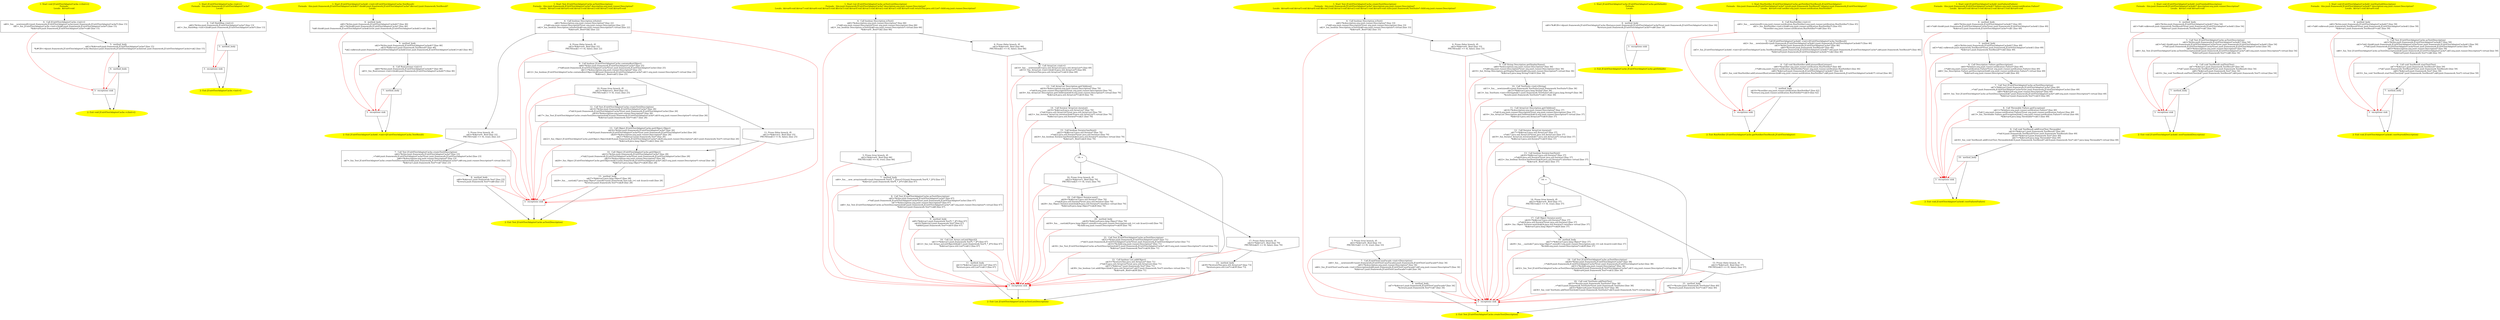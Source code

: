 /* @generated */
digraph cfg {
"junit.framework.JUnit4TestAdapterCache.<clinit>():void.a98ab65493c1e8b071cdf96e50824130_1" [label="1: Start void JUnit4TestAdapterCache.<clinit>()\nFormals: \nLocals:  $irvar0:void \n  " color=yellow style=filled]
	

	 "junit.framework.JUnit4TestAdapterCache.<clinit>():void.a98ab65493c1e8b071cdf96e50824130_1" -> "junit.framework.JUnit4TestAdapterCache.<clinit>():void.a98ab65493c1e8b071cdf96e50824130_4" ;
"junit.framework.JUnit4TestAdapterCache.<clinit>():void.a98ab65493c1e8b071cdf96e50824130_2" [label="2: Exit void JUnit4TestAdapterCache.<clinit>() \n  " color=yellow style=filled]
	

"junit.framework.JUnit4TestAdapterCache.<clinit>():void.a98ab65493c1e8b071cdf96e50824130_3" [label="3:  exceptions sink \n  " shape="box"]
	

	 "junit.framework.JUnit4TestAdapterCache.<clinit>():void.a98ab65493c1e8b071cdf96e50824130_3" -> "junit.framework.JUnit4TestAdapterCache.<clinit>():void.a98ab65493c1e8b071cdf96e50824130_2" ;
"junit.framework.JUnit4TestAdapterCache.<clinit>():void.a98ab65493c1e8b071cdf96e50824130_4" [label="4:  Call JUnit4TestAdapterCache.<init>() \n   n$0=_fun___new(sizeof(t=junit.framework.JUnit4TestAdapterCache):junit.framework.JUnit4TestAdapterCache*) [line 15]\n  n$1=_fun_JUnit4TestAdapterCache.<init>()(n$0:junit.framework.JUnit4TestAdapterCache*) [line 15]\n  *&$irvar0:junit.framework.JUnit4TestAdapterCache*=n$0 [line 15]\n " shape="box"]
	

	 "junit.framework.JUnit4TestAdapterCache.<clinit>():void.a98ab65493c1e8b071cdf96e50824130_4" -> "junit.framework.JUnit4TestAdapterCache.<clinit>():void.a98ab65493c1e8b071cdf96e50824130_5" ;
	 "junit.framework.JUnit4TestAdapterCache.<clinit>():void.a98ab65493c1e8b071cdf96e50824130_4" -> "junit.framework.JUnit4TestAdapterCache.<clinit>():void.a98ab65493c1e8b071cdf96e50824130_3" [color="red" ];
"junit.framework.JUnit4TestAdapterCache.<clinit>():void.a98ab65493c1e8b071cdf96e50824130_5" [label="5:  method_body \n   n$2=*&$irvar0:junit.framework.JUnit4TestAdapterCache* [line 15]\n  *&#GB<>$junit.framework.JUnit4TestAdapterCache.fInstance:junit.framework.JUnit4TestAdapterCache(root junit.framework.JUnit4TestAdapterCache)=n$2 [line 15]\n " shape="box"]
	

	 "junit.framework.JUnit4TestAdapterCache.<clinit>():void.a98ab65493c1e8b071cdf96e50824130_5" -> "junit.framework.JUnit4TestAdapterCache.<clinit>():void.a98ab65493c1e8b071cdf96e50824130_6" ;
	 "junit.framework.JUnit4TestAdapterCache.<clinit>():void.a98ab65493c1e8b071cdf96e50824130_5" -> "junit.framework.JUnit4TestAdapterCache.<clinit>():void.a98ab65493c1e8b071cdf96e50824130_3" [color="red" ];
"junit.framework.JUnit4TestAdapterCache.<clinit>():void.a98ab65493c1e8b071cdf96e50824130_6" [label="6:  method_body \n  " shape="box"]
	

	 "junit.framework.JUnit4TestAdapterCache.<clinit>():void.a98ab65493c1e8b071cdf96e50824130_6" -> "junit.framework.JUnit4TestAdapterCache.<clinit>():void.a98ab65493c1e8b071cdf96e50824130_2" ;
	 "junit.framework.JUnit4TestAdapterCache.<clinit>():void.a98ab65493c1e8b071cdf96e50824130_6" -> "junit.framework.JUnit4TestAdapterCache.<clinit>():void.a98ab65493c1e8b071cdf96e50824130_3" [color="red" ];
"junit.framework.JUnit4TestAdapterCache.<init>().4e11f16e57e685420991748f98632fd7_1" [label="1: Start JUnit4TestAdapterCache.<init>()\nFormals:  this:junit.framework.JUnit4TestAdapterCache*\nLocals:  \n  " color=yellow style=filled]
	

	 "junit.framework.JUnit4TestAdapterCache.<init>().4e11f16e57e685420991748f98632fd7_1" -> "junit.framework.JUnit4TestAdapterCache.<init>().4e11f16e57e685420991748f98632fd7_4" ;
"junit.framework.JUnit4TestAdapterCache.<init>().4e11f16e57e685420991748f98632fd7_2" [label="2: Exit JUnit4TestAdapterCache.<init>() \n  " color=yellow style=filled]
	

"junit.framework.JUnit4TestAdapterCache.<init>().4e11f16e57e685420991748f98632fd7_3" [label="3:  exceptions sink \n  " shape="box"]
	

	 "junit.framework.JUnit4TestAdapterCache.<init>().4e11f16e57e685420991748f98632fd7_3" -> "junit.framework.JUnit4TestAdapterCache.<init>().4e11f16e57e685420991748f98632fd7_2" ;
"junit.framework.JUnit4TestAdapterCache.<init>().4e11f16e57e685420991748f98632fd7_4" [label="4:  Call HashMap.<init>() \n   n$0=*&this:junit.framework.JUnit4TestAdapterCache* [line 13]\n  n$1=_fun_HashMap.<init>()(n$0:junit.framework.JUnit4TestAdapterCache*) [line 13]\n " shape="box"]
	

	 "junit.framework.JUnit4TestAdapterCache.<init>().4e11f16e57e685420991748f98632fd7_4" -> "junit.framework.JUnit4TestAdapterCache.<init>().4e11f16e57e685420991748f98632fd7_5" ;
	 "junit.framework.JUnit4TestAdapterCache.<init>().4e11f16e57e685420991748f98632fd7_4" -> "junit.framework.JUnit4TestAdapterCache.<init>().4e11f16e57e685420991748f98632fd7_3" [color="red" ];
"junit.framework.JUnit4TestAdapterCache.<init>().4e11f16e57e685420991748f98632fd7_5" [label="5:  method_body \n  " shape="box"]
	

	 "junit.framework.JUnit4TestAdapterCache.<init>().4e11f16e57e685420991748f98632fd7_5" -> "junit.framework.JUnit4TestAdapterCache.<init>().4e11f16e57e685420991748f98632fd7_2" ;
	 "junit.framework.JUnit4TestAdapterCache.<init>().4e11f16e57e685420991748f98632fd7_5" -> "junit.framework.JUnit4TestAdapterCache.<init>().4e11f16e57e685420991748f98632fd7_3" [color="red" ];
"junit.framework.JUnit4TestAdapterCache$1.<init>(junit.framework.JUnit4TestAdapterCache,junit.framewo.ba1d5f219f556eb6c4784a62fe7a0084_1" [label="1: Start JUnit4TestAdapterCache$1.<init>(JUnit4TestAdapterCache,TestResult)\nFormals:  this:junit.framework.JUnit4TestAdapterCache$1* this$0:junit.framework.JUnit4TestAdapterCache* $bcvar2:junit.framework.TestResult*\nLocals:  \n  " color=yellow style=filled]
	

	 "junit.framework.JUnit4TestAdapterCache$1.<init>(junit.framework.JUnit4TestAdapterCache,junit.framewo.ba1d5f219f556eb6c4784a62fe7a0084_1" -> "junit.framework.JUnit4TestAdapterCache$1.<init>(junit.framework.JUnit4TestAdapterCache,junit.framewo.ba1d5f219f556eb6c4784a62fe7a0084_4" ;
"junit.framework.JUnit4TestAdapterCache$1.<init>(junit.framework.JUnit4TestAdapterCache,junit.framewo.ba1d5f219f556eb6c4784a62fe7a0084_2" [label="2: Exit JUnit4TestAdapterCache$1.<init>(JUnit4TestAdapterCache,TestResult) \n  " color=yellow style=filled]
	

"junit.framework.JUnit4TestAdapterCache$1.<init>(junit.framework.JUnit4TestAdapterCache,junit.framewo.ba1d5f219f556eb6c4784a62fe7a0084_3" [label="3:  exceptions sink \n  " shape="box"]
	

	 "junit.framework.JUnit4TestAdapterCache$1.<init>(junit.framework.JUnit4TestAdapterCache,junit.framewo.ba1d5f219f556eb6c4784a62fe7a0084_3" -> "junit.framework.JUnit4TestAdapterCache$1.<init>(junit.framework.JUnit4TestAdapterCache,junit.framewo.ba1d5f219f556eb6c4784a62fe7a0084_2" ;
"junit.framework.JUnit4TestAdapterCache$1.<init>(junit.framework.JUnit4TestAdapterCache,junit.framewo.ba1d5f219f556eb6c4784a62fe7a0084_4" [label="4:  method_body \n   n$0=*&this:junit.framework.JUnit4TestAdapterCache$1* [line 46]\n  n$1=*&this$0:junit.framework.JUnit4TestAdapterCache* [line 46]\n  *n$0.this$0:junit.framework.JUnit4TestAdapterCache$1(root junit.framework.JUnit4TestAdapterCache$1)=n$1 [line 46]\n " shape="box"]
	

	 "junit.framework.JUnit4TestAdapterCache$1.<init>(junit.framework.JUnit4TestAdapterCache,junit.framewo.ba1d5f219f556eb6c4784a62fe7a0084_4" -> "junit.framework.JUnit4TestAdapterCache$1.<init>(junit.framework.JUnit4TestAdapterCache,junit.framewo.ba1d5f219f556eb6c4784a62fe7a0084_5" ;
	 "junit.framework.JUnit4TestAdapterCache$1.<init>(junit.framework.JUnit4TestAdapterCache,junit.framewo.ba1d5f219f556eb6c4784a62fe7a0084_4" -> "junit.framework.JUnit4TestAdapterCache$1.<init>(junit.framework.JUnit4TestAdapterCache,junit.framewo.ba1d5f219f556eb6c4784a62fe7a0084_3" [color="red" ];
"junit.framework.JUnit4TestAdapterCache$1.<init>(junit.framework.JUnit4TestAdapterCache,junit.framewo.ba1d5f219f556eb6c4784a62fe7a0084_5" [label="5:  method_body \n   n$2=*&this:junit.framework.JUnit4TestAdapterCache$1* [line 46]\n  n$3=*&$bcvar2:junit.framework.TestResult* [line 46]\n  *n$2.val$result:junit.framework.JUnit4TestAdapterCache$1(root junit.framework.JUnit4TestAdapterCache$1)=n$3 [line 46]\n " shape="box"]
	

	 "junit.framework.JUnit4TestAdapterCache$1.<init>(junit.framework.JUnit4TestAdapterCache,junit.framewo.ba1d5f219f556eb6c4784a62fe7a0084_5" -> "junit.framework.JUnit4TestAdapterCache$1.<init>(junit.framework.JUnit4TestAdapterCache,junit.framewo.ba1d5f219f556eb6c4784a62fe7a0084_6" ;
	 "junit.framework.JUnit4TestAdapterCache$1.<init>(junit.framework.JUnit4TestAdapterCache,junit.framewo.ba1d5f219f556eb6c4784a62fe7a0084_5" -> "junit.framework.JUnit4TestAdapterCache$1.<init>(junit.framework.JUnit4TestAdapterCache,junit.framewo.ba1d5f219f556eb6c4784a62fe7a0084_3" [color="red" ];
"junit.framework.JUnit4TestAdapterCache$1.<init>(junit.framework.JUnit4TestAdapterCache,junit.framewo.ba1d5f219f556eb6c4784a62fe7a0084_6" [label="6:  Call RunListener.<init>() \n   n$4=*&this:junit.framework.JUnit4TestAdapterCache$1* [line 46]\n  n$5=_fun_RunListener.<init>()(n$4:junit.framework.JUnit4TestAdapterCache$1*) [line 46]\n " shape="box"]
	

	 "junit.framework.JUnit4TestAdapterCache$1.<init>(junit.framework.JUnit4TestAdapterCache,junit.framewo.ba1d5f219f556eb6c4784a62fe7a0084_6" -> "junit.framework.JUnit4TestAdapterCache$1.<init>(junit.framework.JUnit4TestAdapterCache,junit.framewo.ba1d5f219f556eb6c4784a62fe7a0084_7" ;
	 "junit.framework.JUnit4TestAdapterCache$1.<init>(junit.framework.JUnit4TestAdapterCache,junit.framewo.ba1d5f219f556eb6c4784a62fe7a0084_6" -> "junit.framework.JUnit4TestAdapterCache$1.<init>(junit.framework.JUnit4TestAdapterCache,junit.framewo.ba1d5f219f556eb6c4784a62fe7a0084_3" [color="red" ];
"junit.framework.JUnit4TestAdapterCache$1.<init>(junit.framework.JUnit4TestAdapterCache,junit.framewo.ba1d5f219f556eb6c4784a62fe7a0084_7" [label="7:  method_body \n  " shape="box"]
	

	 "junit.framework.JUnit4TestAdapterCache$1.<init>(junit.framework.JUnit4TestAdapterCache,junit.framewo.ba1d5f219f556eb6c4784a62fe7a0084_7" -> "junit.framework.JUnit4TestAdapterCache$1.<init>(junit.framework.JUnit4TestAdapterCache,junit.framewo.ba1d5f219f556eb6c4784a62fe7a0084_2" ;
	 "junit.framework.JUnit4TestAdapterCache$1.<init>(junit.framework.JUnit4TestAdapterCache,junit.framewo.ba1d5f219f556eb6c4784a62fe7a0084_7" -> "junit.framework.JUnit4TestAdapterCache$1.<init>(junit.framework.JUnit4TestAdapterCache,junit.framewo.ba1d5f219f556eb6c4784a62fe7a0084_3" [color="red" ];
"junit.framework.JUnit4TestAdapterCache.asTest(org.junit.runner.Description):junit.framework.Test.13277f385f1330f97110570f4e62bd40_1" [label="1: Start Test JUnit4TestAdapterCache.asTest(Description)\nFormals:  this:junit.framework.JUnit4TestAdapterCache* description:org.junit.runner.Description*\nLocals:  $irvar5:void $irvar4:void $irvar3:void $irvar2:void $irvar1:void $irvar0:void \n  " color=yellow style=filled]
	

	 "junit.framework.JUnit4TestAdapterCache.asTest(org.junit.runner.Description):junit.framework.Test.13277f385f1330f97110570f4e62bd40_1" -> "junit.framework.JUnit4TestAdapterCache.asTest(org.junit.runner.Description):junit.framework.Test.13277f385f1330f97110570f4e62bd40_4" ;
"junit.framework.JUnit4TestAdapterCache.asTest(org.junit.runner.Description):junit.framework.Test.13277f385f1330f97110570f4e62bd40_2" [label="2: Exit Test JUnit4TestAdapterCache.asTest(Description) \n  " color=yellow style=filled]
	

"junit.framework.JUnit4TestAdapterCache.asTest(org.junit.runner.Description):junit.framework.Test.13277f385f1330f97110570f4e62bd40_3" [label="3:  exceptions sink \n  " shape="box"]
	

	 "junit.framework.JUnit4TestAdapterCache.asTest(org.junit.runner.Description):junit.framework.Test.13277f385f1330f97110570f4e62bd40_3" -> "junit.framework.JUnit4TestAdapterCache.asTest(org.junit.runner.Description):junit.framework.Test.13277f385f1330f97110570f4e62bd40_2" ;
"junit.framework.JUnit4TestAdapterCache.asTest(org.junit.runner.Description):junit.framework.Test.13277f385f1330f97110570f4e62bd40_4" [label="4:  Call boolean Description.isSuite() \n   n$0=*&description:org.junit.runner.Description* [line 22]\n  _=*n$0:org.junit.runner.Description*(root org.junit.runner.Description) [line 22]\n  n$2=_fun_boolean Description.isSuite()(n$0:org.junit.runner.Description*) virtual [line 22]\n  *&$irvar0:_Bool=n$2 [line 22]\n " shape="box"]
	

	 "junit.framework.JUnit4TestAdapterCache.asTest(org.junit.runner.Description):junit.framework.Test.13277f385f1330f97110570f4e62bd40_4" -> "junit.framework.JUnit4TestAdapterCache.asTest(org.junit.runner.Description):junit.framework.Test.13277f385f1330f97110570f4e62bd40_5" ;
	 "junit.framework.JUnit4TestAdapterCache.asTest(org.junit.runner.Description):junit.framework.Test.13277f385f1330f97110570f4e62bd40_4" -> "junit.framework.JUnit4TestAdapterCache.asTest(org.junit.runner.Description):junit.framework.Test.13277f385f1330f97110570f4e62bd40_6" ;
	 "junit.framework.JUnit4TestAdapterCache.asTest(org.junit.runner.Description):junit.framework.Test.13277f385f1330f97110570f4e62bd40_4" -> "junit.framework.JUnit4TestAdapterCache.asTest(org.junit.runner.Description):junit.framework.Test.13277f385f1330f97110570f4e62bd40_3" [color="red" ];
"junit.framework.JUnit4TestAdapterCache.asTest(org.junit.runner.Description):junit.framework.Test.13277f385f1330f97110570f4e62bd40_5" [label="5: Prune (true branch, if) \n   n$3=*&$irvar0:_Bool [line 22]\n  PRUNE(!(n$3 == 0), true); [line 22]\n " shape="invhouse"]
	

	 "junit.framework.JUnit4TestAdapterCache.asTest(org.junit.runner.Description):junit.framework.Test.13277f385f1330f97110570f4e62bd40_5" -> "junit.framework.JUnit4TestAdapterCache.asTest(org.junit.runner.Description):junit.framework.Test.13277f385f1330f97110570f4e62bd40_7" ;
	 "junit.framework.JUnit4TestAdapterCache.asTest(org.junit.runner.Description):junit.framework.Test.13277f385f1330f97110570f4e62bd40_5" -> "junit.framework.JUnit4TestAdapterCache.asTest(org.junit.runner.Description):junit.framework.Test.13277f385f1330f97110570f4e62bd40_3" [color="red" ];
"junit.framework.JUnit4TestAdapterCache.asTest(org.junit.runner.Description):junit.framework.Test.13277f385f1330f97110570f4e62bd40_6" [label="6: Prune (false branch, if) \n   n$3=*&$irvar0:_Bool [line 22]\n  PRUNE((n$3 == 0), false); [line 22]\n " shape="invhouse"]
	

	 "junit.framework.JUnit4TestAdapterCache.asTest(org.junit.runner.Description):junit.framework.Test.13277f385f1330f97110570f4e62bd40_6" -> "junit.framework.JUnit4TestAdapterCache.asTest(org.junit.runner.Description):junit.framework.Test.13277f385f1330f97110570f4e62bd40_9" ;
	 "junit.framework.JUnit4TestAdapterCache.asTest(org.junit.runner.Description):junit.framework.Test.13277f385f1330f97110570f4e62bd40_6" -> "junit.framework.JUnit4TestAdapterCache.asTest(org.junit.runner.Description):junit.framework.Test.13277f385f1330f97110570f4e62bd40_3" [color="red" ];
"junit.framework.JUnit4TestAdapterCache.asTest(org.junit.runner.Description):junit.framework.Test.13277f385f1330f97110570f4e62bd40_7" [label="7:  Call Test JUnit4TestAdapterCache.createTest(Description) \n   n$4=*&this:junit.framework.JUnit4TestAdapterCache* [line 23]\n  _=*n$4:junit.framework.JUnit4TestAdapterCache*(root junit.framework.JUnit4TestAdapterCache) [line 23]\n  n$6=*&description:org.junit.runner.Description* [line 23]\n  n$7=_fun_Test JUnit4TestAdapterCache.createTest(Description)(n$4:junit.framework.JUnit4TestAdapterCache*,n$6:org.junit.runner.Description*) virtual [line 23]\n  *&$irvar1:junit.framework.Test*=n$7 [line 23]\n " shape="box"]
	

	 "junit.framework.JUnit4TestAdapterCache.asTest(org.junit.runner.Description):junit.framework.Test.13277f385f1330f97110570f4e62bd40_7" -> "junit.framework.JUnit4TestAdapterCache.asTest(org.junit.runner.Description):junit.framework.Test.13277f385f1330f97110570f4e62bd40_8" ;
	 "junit.framework.JUnit4TestAdapterCache.asTest(org.junit.runner.Description):junit.framework.Test.13277f385f1330f97110570f4e62bd40_7" -> "junit.framework.JUnit4TestAdapterCache.asTest(org.junit.runner.Description):junit.framework.Test.13277f385f1330f97110570f4e62bd40_3" [color="red" ];
"junit.framework.JUnit4TestAdapterCache.asTest(org.junit.runner.Description):junit.framework.Test.13277f385f1330f97110570f4e62bd40_8" [label="8:  method_body \n   n$8=*&$irvar1:junit.framework.Test* [line 23]\n  *&return:junit.framework.Test*=n$8 [line 23]\n " shape="box"]
	

	 "junit.framework.JUnit4TestAdapterCache.asTest(org.junit.runner.Description):junit.framework.Test.13277f385f1330f97110570f4e62bd40_8" -> "junit.framework.JUnit4TestAdapterCache.asTest(org.junit.runner.Description):junit.framework.Test.13277f385f1330f97110570f4e62bd40_2" ;
	 "junit.framework.JUnit4TestAdapterCache.asTest(org.junit.runner.Description):junit.framework.Test.13277f385f1330f97110570f4e62bd40_8" -> "junit.framework.JUnit4TestAdapterCache.asTest(org.junit.runner.Description):junit.framework.Test.13277f385f1330f97110570f4e62bd40_3" [color="red" ];
"junit.framework.JUnit4TestAdapterCache.asTest(org.junit.runner.Description):junit.framework.Test.13277f385f1330f97110570f4e62bd40_9" [label="9:  Call boolean JUnit4TestAdapterCache.containsKey(Object) \n   n$9=*&this:junit.framework.JUnit4TestAdapterCache* [line 25]\n  _=*n$9:junit.framework.JUnit4TestAdapterCache*(root junit.framework.JUnit4TestAdapterCache) [line 25]\n  n$11=*&description:org.junit.runner.Description* [line 25]\n  n$12=_fun_boolean JUnit4TestAdapterCache.containsKey(Object)(n$9:junit.framework.JUnit4TestAdapterCache*,n$11:org.junit.runner.Description*) virtual [line 25]\n  *&$irvar2:_Bool=n$12 [line 25]\n " shape="box"]
	

	 "junit.framework.JUnit4TestAdapterCache.asTest(org.junit.runner.Description):junit.framework.Test.13277f385f1330f97110570f4e62bd40_9" -> "junit.framework.JUnit4TestAdapterCache.asTest(org.junit.runner.Description):junit.framework.Test.13277f385f1330f97110570f4e62bd40_10" ;
	 "junit.framework.JUnit4TestAdapterCache.asTest(org.junit.runner.Description):junit.framework.Test.13277f385f1330f97110570f4e62bd40_9" -> "junit.framework.JUnit4TestAdapterCache.asTest(org.junit.runner.Description):junit.framework.Test.13277f385f1330f97110570f4e62bd40_11" ;
	 "junit.framework.JUnit4TestAdapterCache.asTest(org.junit.runner.Description):junit.framework.Test.13277f385f1330f97110570f4e62bd40_9" -> "junit.framework.JUnit4TestAdapterCache.asTest(org.junit.runner.Description):junit.framework.Test.13277f385f1330f97110570f4e62bd40_3" [color="red" ];
"junit.framework.JUnit4TestAdapterCache.asTest(org.junit.runner.Description):junit.framework.Test.13277f385f1330f97110570f4e62bd40_10" [label="10: Prune (true branch, if) \n   n$13=*&$irvar2:_Bool [line 25]\n  PRUNE(!(n$13 != 0), true); [line 25]\n " shape="invhouse"]
	

	 "junit.framework.JUnit4TestAdapterCache.asTest(org.junit.runner.Description):junit.framework.Test.13277f385f1330f97110570f4e62bd40_10" -> "junit.framework.JUnit4TestAdapterCache.asTest(org.junit.runner.Description):junit.framework.Test.13277f385f1330f97110570f4e62bd40_12" ;
	 "junit.framework.JUnit4TestAdapterCache.asTest(org.junit.runner.Description):junit.framework.Test.13277f385f1330f97110570f4e62bd40_10" -> "junit.framework.JUnit4TestAdapterCache.asTest(org.junit.runner.Description):junit.framework.Test.13277f385f1330f97110570f4e62bd40_3" [color="red" ];
"junit.framework.JUnit4TestAdapterCache.asTest(org.junit.runner.Description):junit.framework.Test.13277f385f1330f97110570f4e62bd40_11" [label="11: Prune (false branch, if) \n   n$13=*&$irvar2:_Bool [line 25]\n  PRUNE((n$13 != 0), false); [line 25]\n " shape="invhouse"]
	

	 "junit.framework.JUnit4TestAdapterCache.asTest(org.junit.runner.Description):junit.framework.Test.13277f385f1330f97110570f4e62bd40_11" -> "junit.framework.JUnit4TestAdapterCache.asTest(org.junit.runner.Description):junit.framework.Test.13277f385f1330f97110570f4e62bd40_14" ;
	 "junit.framework.JUnit4TestAdapterCache.asTest(org.junit.runner.Description):junit.framework.Test.13277f385f1330f97110570f4e62bd40_11" -> "junit.framework.JUnit4TestAdapterCache.asTest(org.junit.runner.Description):junit.framework.Test.13277f385f1330f97110570f4e62bd40_3" [color="red" ];
"junit.framework.JUnit4TestAdapterCache.asTest(org.junit.runner.Description):junit.framework.Test.13277f385f1330f97110570f4e62bd40_12" [label="12:  Call Test JUnit4TestAdapterCache.createTest(Description) \n   n$14=*&this:junit.framework.JUnit4TestAdapterCache* [line 26]\n  _=*n$14:junit.framework.JUnit4TestAdapterCache*(root junit.framework.JUnit4TestAdapterCache) [line 26]\n  n$16=*&description:org.junit.runner.Description* [line 26]\n  n$17=_fun_Test JUnit4TestAdapterCache.createTest(Description)(n$14:junit.framework.JUnit4TestAdapterCache*,n$16:org.junit.runner.Description*) virtual [line 26]\n  *&$irvar3:junit.framework.Test*=n$17 [line 26]\n " shape="box"]
	

	 "junit.framework.JUnit4TestAdapterCache.asTest(org.junit.runner.Description):junit.framework.Test.13277f385f1330f97110570f4e62bd40_12" -> "junit.framework.JUnit4TestAdapterCache.asTest(org.junit.runner.Description):junit.framework.Test.13277f385f1330f97110570f4e62bd40_13" ;
	 "junit.framework.JUnit4TestAdapterCache.asTest(org.junit.runner.Description):junit.framework.Test.13277f385f1330f97110570f4e62bd40_12" -> "junit.framework.JUnit4TestAdapterCache.asTest(org.junit.runner.Description):junit.framework.Test.13277f385f1330f97110570f4e62bd40_3" [color="red" ];
"junit.framework.JUnit4TestAdapterCache.asTest(org.junit.runner.Description):junit.framework.Test.13277f385f1330f97110570f4e62bd40_13" [label="13:  Call Object JUnit4TestAdapterCache.put(Object,Object) \n   n$18=*&this:junit.framework.JUnit4TestAdapterCache* [line 26]\n  _=*n$18:junit.framework.JUnit4TestAdapterCache*(root junit.framework.JUnit4TestAdapterCache) [line 26]\n  n$20=*&description:org.junit.runner.Description* [line 26]\n  n$21=*&$irvar3:junit.framework.Test* [line 26]\n  n$22=_fun_Object JUnit4TestAdapterCache.put(Object,Object)(n$18:junit.framework.JUnit4TestAdapterCache*,n$20:org.junit.runner.Description*,n$21:junit.framework.Test*) virtual [line 26]\n  *&$irvar4:java.lang.Object*=n$22 [line 26]\n " shape="box"]
	

	 "junit.framework.JUnit4TestAdapterCache.asTest(org.junit.runner.Description):junit.framework.Test.13277f385f1330f97110570f4e62bd40_13" -> "junit.framework.JUnit4TestAdapterCache.asTest(org.junit.runner.Description):junit.framework.Test.13277f385f1330f97110570f4e62bd40_14" ;
	 "junit.framework.JUnit4TestAdapterCache.asTest(org.junit.runner.Description):junit.framework.Test.13277f385f1330f97110570f4e62bd40_13" -> "junit.framework.JUnit4TestAdapterCache.asTest(org.junit.runner.Description):junit.framework.Test.13277f385f1330f97110570f4e62bd40_3" [color="red" ];
"junit.framework.JUnit4TestAdapterCache.asTest(org.junit.runner.Description):junit.framework.Test.13277f385f1330f97110570f4e62bd40_14" [label="14:  Call Object JUnit4TestAdapterCache.get(Object) \n   n$23=*&this:junit.framework.JUnit4TestAdapterCache* [line 28]\n  _=*n$23:junit.framework.JUnit4TestAdapterCache*(root junit.framework.JUnit4TestAdapterCache) [line 28]\n  n$25=*&description:org.junit.runner.Description* [line 28]\n  n$26=_fun_Object JUnit4TestAdapterCache.get(Object)(n$23:junit.framework.JUnit4TestAdapterCache*,n$25:org.junit.runner.Description*) virtual [line 28]\n  *&$irvar5:java.lang.Object*=n$26 [line 28]\n " shape="box"]
	

	 "junit.framework.JUnit4TestAdapterCache.asTest(org.junit.runner.Description):junit.framework.Test.13277f385f1330f97110570f4e62bd40_14" -> "junit.framework.JUnit4TestAdapterCache.asTest(org.junit.runner.Description):junit.framework.Test.13277f385f1330f97110570f4e62bd40_15" ;
	 "junit.framework.JUnit4TestAdapterCache.asTest(org.junit.runner.Description):junit.framework.Test.13277f385f1330f97110570f4e62bd40_14" -> "junit.framework.JUnit4TestAdapterCache.asTest(org.junit.runner.Description):junit.framework.Test.13277f385f1330f97110570f4e62bd40_3" [color="red" ];
"junit.framework.JUnit4TestAdapterCache.asTest(org.junit.runner.Description):junit.framework.Test.13277f385f1330f97110570f4e62bd40_15" [label="15:  method_body \n   n$27=*&$irvar5:java.lang.Object* [line 28]\n  n$28=_fun___cast(n$27:java.lang.Object*,sizeof(t=junit.framework.Test;sub_t=( sub )(cast)):void) [line 28]\n  *&return:junit.framework.Test*=n$28 [line 28]\n " shape="box"]
	

	 "junit.framework.JUnit4TestAdapterCache.asTest(org.junit.runner.Description):junit.framework.Test.13277f385f1330f97110570f4e62bd40_15" -> "junit.framework.JUnit4TestAdapterCache.asTest(org.junit.runner.Description):junit.framework.Test.13277f385f1330f97110570f4e62bd40_2" ;
	 "junit.framework.JUnit4TestAdapterCache.asTest(org.junit.runner.Description):junit.framework.Test.13277f385f1330f97110570f4e62bd40_15" -> "junit.framework.JUnit4TestAdapterCache.asTest(org.junit.runner.Description):junit.framework.Test.13277f385f1330f97110570f4e62bd40_3" [color="red" ];
"junit.framework.JUnit4TestAdapterCache.asTestList(org.junit.runner.Description):java.util.List.bc186b4cc46f9905d97197ac44f06e0e_1" [label="1: Start List JUnit4TestAdapterCache.asTestList(Description)\nFormals:  this:junit.framework.JUnit4TestAdapterCache* description:org.junit.runner.Description*\nLocals:  $irvar8:void $irvar7:void $irvar6:void $irvar5:void $bcvar3:void $irvar4:void $irvar3:void $irvar2:void $irvar1:void $irvar0:void returnThis:java.util.List* child:org.junit.runner.Description* \n  " color=yellow style=filled]
	

	 "junit.framework.JUnit4TestAdapterCache.asTestList(org.junit.runner.Description):java.util.List.bc186b4cc46f9905d97197ac44f06e0e_1" -> "junit.framework.JUnit4TestAdapterCache.asTestList(org.junit.runner.Description):java.util.List.bc186b4cc46f9905d97197ac44f06e0e_4" ;
"junit.framework.JUnit4TestAdapterCache.asTestList(org.junit.runner.Description):java.util.List.bc186b4cc46f9905d97197ac44f06e0e_2" [label="2: Exit List JUnit4TestAdapterCache.asTestList(Description) \n  " color=yellow style=filled]
	

"junit.framework.JUnit4TestAdapterCache.asTestList(org.junit.runner.Description):java.util.List.bc186b4cc46f9905d97197ac44f06e0e_3" [label="3:  exceptions sink \n  " shape="box"]
	

	 "junit.framework.JUnit4TestAdapterCache.asTestList(org.junit.runner.Description):java.util.List.bc186b4cc46f9905d97197ac44f06e0e_3" -> "junit.framework.JUnit4TestAdapterCache.asTestList(org.junit.runner.Description):java.util.List.bc186b4cc46f9905d97197ac44f06e0e_2" ;
"junit.framework.JUnit4TestAdapterCache.asTestList(org.junit.runner.Description):java.util.List.bc186b4cc46f9905d97197ac44f06e0e_4" [label="4:  Call boolean Description.isTest() \n   n$0=*&description:org.junit.runner.Description* [line 66]\n  _=*n$0:org.junit.runner.Description*(root org.junit.runner.Description) [line 66]\n  n$2=_fun_boolean Description.isTest()(n$0:org.junit.runner.Description*) virtual [line 66]\n  *&$irvar0:_Bool=n$2 [line 66]\n " shape="box"]
	

	 "junit.framework.JUnit4TestAdapterCache.asTestList(org.junit.runner.Description):java.util.List.bc186b4cc46f9905d97197ac44f06e0e_4" -> "junit.framework.JUnit4TestAdapterCache.asTestList(org.junit.runner.Description):java.util.List.bc186b4cc46f9905d97197ac44f06e0e_5" ;
	 "junit.framework.JUnit4TestAdapterCache.asTestList(org.junit.runner.Description):java.util.List.bc186b4cc46f9905d97197ac44f06e0e_4" -> "junit.framework.JUnit4TestAdapterCache.asTestList(org.junit.runner.Description):java.util.List.bc186b4cc46f9905d97197ac44f06e0e_6" ;
	 "junit.framework.JUnit4TestAdapterCache.asTestList(org.junit.runner.Description):java.util.List.bc186b4cc46f9905d97197ac44f06e0e_4" -> "junit.framework.JUnit4TestAdapterCache.asTestList(org.junit.runner.Description):java.util.List.bc186b4cc46f9905d97197ac44f06e0e_3" [color="red" ];
"junit.framework.JUnit4TestAdapterCache.asTestList(org.junit.runner.Description):java.util.List.bc186b4cc46f9905d97197ac44f06e0e_5" [label="5: Prune (true branch, if) \n   n$3=*&$irvar0:_Bool [line 66]\n  PRUNE(!(n$3 == 0), true); [line 66]\n " shape="invhouse"]
	

	 "junit.framework.JUnit4TestAdapterCache.asTestList(org.junit.runner.Description):java.util.List.bc186b4cc46f9905d97197ac44f06e0e_5" -> "junit.framework.JUnit4TestAdapterCache.asTestList(org.junit.runner.Description):java.util.List.bc186b4cc46f9905d97197ac44f06e0e_7" ;
	 "junit.framework.JUnit4TestAdapterCache.asTestList(org.junit.runner.Description):java.util.List.bc186b4cc46f9905d97197ac44f06e0e_5" -> "junit.framework.JUnit4TestAdapterCache.asTestList(org.junit.runner.Description):java.util.List.bc186b4cc46f9905d97197ac44f06e0e_3" [color="red" ];
"junit.framework.JUnit4TestAdapterCache.asTestList(org.junit.runner.Description):java.util.List.bc186b4cc46f9905d97197ac44f06e0e_6" [label="6: Prune (false branch, if) \n   n$3=*&$irvar0:_Bool [line 66]\n  PRUNE((n$3 == 0), false); [line 66]\n " shape="invhouse"]
	

	 "junit.framework.JUnit4TestAdapterCache.asTestList(org.junit.runner.Description):java.util.List.bc186b4cc46f9905d97197ac44f06e0e_6" -> "junit.framework.JUnit4TestAdapterCache.asTestList(org.junit.runner.Description):java.util.List.bc186b4cc46f9905d97197ac44f06e0e_12" ;
	 "junit.framework.JUnit4TestAdapterCache.asTestList(org.junit.runner.Description):java.util.List.bc186b4cc46f9905d97197ac44f06e0e_6" -> "junit.framework.JUnit4TestAdapterCache.asTestList(org.junit.runner.Description):java.util.List.bc186b4cc46f9905d97197ac44f06e0e_3" [color="red" ];
"junit.framework.JUnit4TestAdapterCache.asTestList(org.junit.runner.Description):java.util.List.bc186b4cc46f9905d97197ac44f06e0e_7" [label="7:  method_body \n   n$4=_fun___new_array(sizeof(t=junit.framework.Test*[_*_];len=[1]):junit.framework.Test*[_*_](*)) [line 67]\n  *&$irvar1:junit.framework.Test*[_*_](*)=n$4 [line 67]\n " shape="box"]
	

	 "junit.framework.JUnit4TestAdapterCache.asTestList(org.junit.runner.Description):java.util.List.bc186b4cc46f9905d97197ac44f06e0e_7" -> "junit.framework.JUnit4TestAdapterCache.asTestList(org.junit.runner.Description):java.util.List.bc186b4cc46f9905d97197ac44f06e0e_8" ;
	 "junit.framework.JUnit4TestAdapterCache.asTestList(org.junit.runner.Description):java.util.List.bc186b4cc46f9905d97197ac44f06e0e_7" -> "junit.framework.JUnit4TestAdapterCache.asTestList(org.junit.runner.Description):java.util.List.bc186b4cc46f9905d97197ac44f06e0e_3" [color="red" ];
"junit.framework.JUnit4TestAdapterCache.asTestList(org.junit.runner.Description):java.util.List.bc186b4cc46f9905d97197ac44f06e0e_8" [label="8:  Call Test JUnit4TestAdapterCache.asTest(Description) \n   n$5=*&this:junit.framework.JUnit4TestAdapterCache* [line 67]\n  _=*n$5:junit.framework.JUnit4TestAdapterCache*(root junit.framework.JUnit4TestAdapterCache) [line 67]\n  n$7=*&description:org.junit.runner.Description* [line 67]\n  n$8=_fun_Test JUnit4TestAdapterCache.asTest(Description)(n$5:junit.framework.JUnit4TestAdapterCache*,n$7:org.junit.runner.Description*) virtual [line 67]\n  *&$irvar2:junit.framework.Test*=n$8 [line 67]\n " shape="box"]
	

	 "junit.framework.JUnit4TestAdapterCache.asTestList(org.junit.runner.Description):java.util.List.bc186b4cc46f9905d97197ac44f06e0e_8" -> "junit.framework.JUnit4TestAdapterCache.asTestList(org.junit.runner.Description):java.util.List.bc186b4cc46f9905d97197ac44f06e0e_9" ;
	 "junit.framework.JUnit4TestAdapterCache.asTestList(org.junit.runner.Description):java.util.List.bc186b4cc46f9905d97197ac44f06e0e_8" -> "junit.framework.JUnit4TestAdapterCache.asTestList(org.junit.runner.Description):java.util.List.bc186b4cc46f9905d97197ac44f06e0e_3" [color="red" ];
"junit.framework.JUnit4TestAdapterCache.asTestList(org.junit.runner.Description):java.util.List.bc186b4cc46f9905d97197ac44f06e0e_9" [label="9:  method_body \n   n$9=*&$irvar1:junit.framework.Test*[_*_](*) [line 67]\n  n$10=*&$irvar2:junit.framework.Test* [line 67]\n  *n$9[0]:junit.framework.Test*=n$10 [line 67]\n " shape="box"]
	

	 "junit.framework.JUnit4TestAdapterCache.asTestList(org.junit.runner.Description):java.util.List.bc186b4cc46f9905d97197ac44f06e0e_9" -> "junit.framework.JUnit4TestAdapterCache.asTestList(org.junit.runner.Description):java.util.List.bc186b4cc46f9905d97197ac44f06e0e_10" ;
	 "junit.framework.JUnit4TestAdapterCache.asTestList(org.junit.runner.Description):java.util.List.bc186b4cc46f9905d97197ac44f06e0e_9" -> "junit.framework.JUnit4TestAdapterCache.asTestList(org.junit.runner.Description):java.util.List.bc186b4cc46f9905d97197ac44f06e0e_3" [color="red" ];
"junit.framework.JUnit4TestAdapterCache.asTestList(org.junit.runner.Description):java.util.List.bc186b4cc46f9905d97197ac44f06e0e_10" [label="10:  Call List Arrays.asList(Object[]) \n   n$11=*&$irvar1:junit.framework.Test*[_*_](*) [line 67]\n  n$12=_fun_List Arrays.asList(Object[])(n$11:junit.framework.Test*[_*_](*)) [line 67]\n  *&$irvar3:java.util.List*=n$12 [line 67]\n " shape="box"]
	

	 "junit.framework.JUnit4TestAdapterCache.asTestList(org.junit.runner.Description):java.util.List.bc186b4cc46f9905d97197ac44f06e0e_10" -> "junit.framework.JUnit4TestAdapterCache.asTestList(org.junit.runner.Description):java.util.List.bc186b4cc46f9905d97197ac44f06e0e_11" ;
	 "junit.framework.JUnit4TestAdapterCache.asTestList(org.junit.runner.Description):java.util.List.bc186b4cc46f9905d97197ac44f06e0e_10" -> "junit.framework.JUnit4TestAdapterCache.asTestList(org.junit.runner.Description):java.util.List.bc186b4cc46f9905d97197ac44f06e0e_3" [color="red" ];
"junit.framework.JUnit4TestAdapterCache.asTestList(org.junit.runner.Description):java.util.List.bc186b4cc46f9905d97197ac44f06e0e_11" [label="11:  method_body \n   n$13=*&$irvar3:java.util.List* [line 67]\n  *&return:java.util.List*=n$13 [line 67]\n " shape="box"]
	

	 "junit.framework.JUnit4TestAdapterCache.asTestList(org.junit.runner.Description):java.util.List.bc186b4cc46f9905d97197ac44f06e0e_11" -> "junit.framework.JUnit4TestAdapterCache.asTestList(org.junit.runner.Description):java.util.List.bc186b4cc46f9905d97197ac44f06e0e_2" ;
	 "junit.framework.JUnit4TestAdapterCache.asTestList(org.junit.runner.Description):java.util.List.bc186b4cc46f9905d97197ac44f06e0e_11" -> "junit.framework.JUnit4TestAdapterCache.asTestList(org.junit.runner.Description):java.util.List.bc186b4cc46f9905d97197ac44f06e0e_3" [color="red" ];
"junit.framework.JUnit4TestAdapterCache.asTestList(org.junit.runner.Description):java.util.List.bc186b4cc46f9905d97197ac44f06e0e_12" [label="12:  Call ArrayList.<init>() \n   n$14=_fun___new(sizeof(t=java.util.ArrayList):java.util.ArrayList*) [line 69]\n  n$15=_fun_ArrayList.<init>()(n$14:java.util.ArrayList*) [line 69]\n  *&returnThis:java.util.ArrayList*=n$14 [line 69]\n " shape="box"]
	

	 "junit.framework.JUnit4TestAdapterCache.asTestList(org.junit.runner.Description):java.util.List.bc186b4cc46f9905d97197ac44f06e0e_12" -> "junit.framework.JUnit4TestAdapterCache.asTestList(org.junit.runner.Description):java.util.List.bc186b4cc46f9905d97197ac44f06e0e_13" ;
	 "junit.framework.JUnit4TestAdapterCache.asTestList(org.junit.runner.Description):java.util.List.bc186b4cc46f9905d97197ac44f06e0e_12" -> "junit.framework.JUnit4TestAdapterCache.asTestList(org.junit.runner.Description):java.util.List.bc186b4cc46f9905d97197ac44f06e0e_3" [color="red" ];
"junit.framework.JUnit4TestAdapterCache.asTestList(org.junit.runner.Description):java.util.List.bc186b4cc46f9905d97197ac44f06e0e_13" [label="13:  Call ArrayList Description.getChildren() \n   n$16=*&description:org.junit.runner.Description* [line 70]\n  _=*n$16:org.junit.runner.Description*(root org.junit.runner.Description) [line 70]\n  n$18=_fun_ArrayList Description.getChildren()(n$16:org.junit.runner.Description*) virtual [line 70]\n  *&$irvar4:java.util.ArrayList*=n$18 [line 70]\n " shape="box"]
	

	 "junit.framework.JUnit4TestAdapterCache.asTestList(org.junit.runner.Description):java.util.List.bc186b4cc46f9905d97197ac44f06e0e_13" -> "junit.framework.JUnit4TestAdapterCache.asTestList(org.junit.runner.Description):java.util.List.bc186b4cc46f9905d97197ac44f06e0e_14" ;
	 "junit.framework.JUnit4TestAdapterCache.asTestList(org.junit.runner.Description):java.util.List.bc186b4cc46f9905d97197ac44f06e0e_13" -> "junit.framework.JUnit4TestAdapterCache.asTestList(org.junit.runner.Description):java.util.List.bc186b4cc46f9905d97197ac44f06e0e_3" [color="red" ];
"junit.framework.JUnit4TestAdapterCache.asTestList(org.junit.runner.Description):java.util.List.bc186b4cc46f9905d97197ac44f06e0e_14" [label="14:  Call Iterator ArrayList.iterator() \n   n$19=*&$irvar4:java.util.ArrayList* [line 70]\n  _=*n$19:java.util.ArrayList*(root java.util.ArrayList) [line 70]\n  n$21=_fun_Iterator ArrayList.iterator()(n$19:java.util.ArrayList*) virtual [line 70]\n  *&$bcvar3:java.util.Iterator*=n$21 [line 70]\n " shape="box"]
	

	 "junit.framework.JUnit4TestAdapterCache.asTestList(org.junit.runner.Description):java.util.List.bc186b4cc46f9905d97197ac44f06e0e_14" -> "junit.framework.JUnit4TestAdapterCache.asTestList(org.junit.runner.Description):java.util.List.bc186b4cc46f9905d97197ac44f06e0e_15" ;
	 "junit.framework.JUnit4TestAdapterCache.asTestList(org.junit.runner.Description):java.util.List.bc186b4cc46f9905d97197ac44f06e0e_14" -> "junit.framework.JUnit4TestAdapterCache.asTestList(org.junit.runner.Description):java.util.List.bc186b4cc46f9905d97197ac44f06e0e_3" [color="red" ];
"junit.framework.JUnit4TestAdapterCache.asTestList(org.junit.runner.Description):java.util.List.bc186b4cc46f9905d97197ac44f06e0e_15" [label="15:  Call boolean Iterator.hasNext() \n   n$22=*&$bcvar3:java.util.Iterator* [line 70]\n  _=*n$22:java.util.Iterator*(root java.util.Iterator) [line 70]\n  n$24=_fun_boolean Iterator.hasNext()(n$22:java.util.Iterator*) interface virtual [line 70]\n  *&$irvar5:_Bool=n$24 [line 70]\n " shape="box"]
	

	 "junit.framework.JUnit4TestAdapterCache.asTestList(org.junit.runner.Description):java.util.List.bc186b4cc46f9905d97197ac44f06e0e_15" -> "junit.framework.JUnit4TestAdapterCache.asTestList(org.junit.runner.Description):java.util.List.bc186b4cc46f9905d97197ac44f06e0e_18" ;
	 "junit.framework.JUnit4TestAdapterCache.asTestList(org.junit.runner.Description):java.util.List.bc186b4cc46f9905d97197ac44f06e0e_15" -> "junit.framework.JUnit4TestAdapterCache.asTestList(org.junit.runner.Description):java.util.List.bc186b4cc46f9905d97197ac44f06e0e_3" [color="red" ];
"junit.framework.JUnit4TestAdapterCache.asTestList(org.junit.runner.Description):java.util.List.bc186b4cc46f9905d97197ac44f06e0e_16" [label="16: Prune (true branch, if) \n   n$25=*&$irvar5:_Bool [line 70]\n  PRUNE(!(n$25 == 0), true); [line 70]\n " shape="invhouse"]
	

	 "junit.framework.JUnit4TestAdapterCache.asTestList(org.junit.runner.Description):java.util.List.bc186b4cc46f9905d97197ac44f06e0e_16" -> "junit.framework.JUnit4TestAdapterCache.asTestList(org.junit.runner.Description):java.util.List.bc186b4cc46f9905d97197ac44f06e0e_19" ;
	 "junit.framework.JUnit4TestAdapterCache.asTestList(org.junit.runner.Description):java.util.List.bc186b4cc46f9905d97197ac44f06e0e_16" -> "junit.framework.JUnit4TestAdapterCache.asTestList(org.junit.runner.Description):java.util.List.bc186b4cc46f9905d97197ac44f06e0e_3" [color="red" ];
"junit.framework.JUnit4TestAdapterCache.asTestList(org.junit.runner.Description):java.util.List.bc186b4cc46f9905d97197ac44f06e0e_17" [label="17: Prune (false branch, if) \n   n$25=*&$irvar5:_Bool [line 70]\n  PRUNE((n$25 == 0), false); [line 70]\n " shape="invhouse"]
	

	 "junit.framework.JUnit4TestAdapterCache.asTestList(org.junit.runner.Description):java.util.List.bc186b4cc46f9905d97197ac44f06e0e_17" -> "junit.framework.JUnit4TestAdapterCache.asTestList(org.junit.runner.Description):java.util.List.bc186b4cc46f9905d97197ac44f06e0e_23" ;
	 "junit.framework.JUnit4TestAdapterCache.asTestList(org.junit.runner.Description):java.util.List.bc186b4cc46f9905d97197ac44f06e0e_17" -> "junit.framework.JUnit4TestAdapterCache.asTestList(org.junit.runner.Description):java.util.List.bc186b4cc46f9905d97197ac44f06e0e_3" [color="red" ];
"junit.framework.JUnit4TestAdapterCache.asTestList(org.junit.runner.Description):java.util.List.bc186b4cc46f9905d97197ac44f06e0e_18" [label="18: + \n  " ]
	

	 "junit.framework.JUnit4TestAdapterCache.asTestList(org.junit.runner.Description):java.util.List.bc186b4cc46f9905d97197ac44f06e0e_18" -> "junit.framework.JUnit4TestAdapterCache.asTestList(org.junit.runner.Description):java.util.List.bc186b4cc46f9905d97197ac44f06e0e_16" ;
	 "junit.framework.JUnit4TestAdapterCache.asTestList(org.junit.runner.Description):java.util.List.bc186b4cc46f9905d97197ac44f06e0e_18" -> "junit.framework.JUnit4TestAdapterCache.asTestList(org.junit.runner.Description):java.util.List.bc186b4cc46f9905d97197ac44f06e0e_17" ;
"junit.framework.JUnit4TestAdapterCache.asTestList(org.junit.runner.Description):java.util.List.bc186b4cc46f9905d97197ac44f06e0e_19" [label="19:  Call Object Iterator.next() \n   n$26=*&$bcvar3:java.util.Iterator* [line 70]\n  _=*n$26:java.util.Iterator*(root java.util.Iterator) [line 70]\n  n$28=_fun_Object Iterator.next()(n$26:java.util.Iterator*) interface virtual [line 70]\n  *&$irvar6:java.lang.Object*=n$28 [line 70]\n " shape="box"]
	

	 "junit.framework.JUnit4TestAdapterCache.asTestList(org.junit.runner.Description):java.util.List.bc186b4cc46f9905d97197ac44f06e0e_19" -> "junit.framework.JUnit4TestAdapterCache.asTestList(org.junit.runner.Description):java.util.List.bc186b4cc46f9905d97197ac44f06e0e_20" ;
	 "junit.framework.JUnit4TestAdapterCache.asTestList(org.junit.runner.Description):java.util.List.bc186b4cc46f9905d97197ac44f06e0e_19" -> "junit.framework.JUnit4TestAdapterCache.asTestList(org.junit.runner.Description):java.util.List.bc186b4cc46f9905d97197ac44f06e0e_3" [color="red" ];
"junit.framework.JUnit4TestAdapterCache.asTestList(org.junit.runner.Description):java.util.List.bc186b4cc46f9905d97197ac44f06e0e_20" [label="20:  method_body \n   n$29=*&$irvar6:java.lang.Object* [line 70]\n  n$30=_fun___cast(n$29:java.lang.Object*,sizeof(t=org.junit.runner.Description;sub_t=( sub )(cast)):void) [line 70]\n  *&child:org.junit.runner.Description*=n$30 [line 70]\n " shape="box"]
	

	 "junit.framework.JUnit4TestAdapterCache.asTestList(org.junit.runner.Description):java.util.List.bc186b4cc46f9905d97197ac44f06e0e_20" -> "junit.framework.JUnit4TestAdapterCache.asTestList(org.junit.runner.Description):java.util.List.bc186b4cc46f9905d97197ac44f06e0e_21" ;
	 "junit.framework.JUnit4TestAdapterCache.asTestList(org.junit.runner.Description):java.util.List.bc186b4cc46f9905d97197ac44f06e0e_20" -> "junit.framework.JUnit4TestAdapterCache.asTestList(org.junit.runner.Description):java.util.List.bc186b4cc46f9905d97197ac44f06e0e_3" [color="red" ];
"junit.framework.JUnit4TestAdapterCache.asTestList(org.junit.runner.Description):java.util.List.bc186b4cc46f9905d97197ac44f06e0e_21" [label="21:  Call Test JUnit4TestAdapterCache.asTest(Description) \n   n$31=*&this:junit.framework.JUnit4TestAdapterCache* [line 71]\n  _=*n$31:junit.framework.JUnit4TestAdapterCache*(root junit.framework.JUnit4TestAdapterCache) [line 71]\n  n$33=*&child:org.junit.runner.Description* [line 71]\n  n$34=_fun_Test JUnit4TestAdapterCache.asTest(Description)(n$31:junit.framework.JUnit4TestAdapterCache*,n$33:org.junit.runner.Description*) virtual [line 71]\n  *&$irvar7:junit.framework.Test*=n$34 [line 71]\n " shape="box"]
	

	 "junit.framework.JUnit4TestAdapterCache.asTestList(org.junit.runner.Description):java.util.List.bc186b4cc46f9905d97197ac44f06e0e_21" -> "junit.framework.JUnit4TestAdapterCache.asTestList(org.junit.runner.Description):java.util.List.bc186b4cc46f9905d97197ac44f06e0e_22" ;
	 "junit.framework.JUnit4TestAdapterCache.asTestList(org.junit.runner.Description):java.util.List.bc186b4cc46f9905d97197ac44f06e0e_21" -> "junit.framework.JUnit4TestAdapterCache.asTestList(org.junit.runner.Description):java.util.List.bc186b4cc46f9905d97197ac44f06e0e_3" [color="red" ];
"junit.framework.JUnit4TestAdapterCache.asTestList(org.junit.runner.Description):java.util.List.bc186b4cc46f9905d97197ac44f06e0e_22" [label="22:  Call boolean List.add(Object) \n   n$35=*&returnThis:java.util.ArrayList* [line 71]\n  _=*n$35:java.util.ArrayList*(root java.util.ArrayList) [line 71]\n  n$37=*&$irvar7:junit.framework.Test* [line 71]\n  n$38=_fun_boolean List.add(Object)(n$35:java.util.ArrayList*,n$37:junit.framework.Test*) interface virtual [line 71]\n  *&$irvar8:_Bool=n$38 [line 71]\n " shape="box"]
	

	 "junit.framework.JUnit4TestAdapterCache.asTestList(org.junit.runner.Description):java.util.List.bc186b4cc46f9905d97197ac44f06e0e_22" -> "junit.framework.JUnit4TestAdapterCache.asTestList(org.junit.runner.Description):java.util.List.bc186b4cc46f9905d97197ac44f06e0e_15" ;
	 "junit.framework.JUnit4TestAdapterCache.asTestList(org.junit.runner.Description):java.util.List.bc186b4cc46f9905d97197ac44f06e0e_22" -> "junit.framework.JUnit4TestAdapterCache.asTestList(org.junit.runner.Description):java.util.List.bc186b4cc46f9905d97197ac44f06e0e_3" [color="red" ];
"junit.framework.JUnit4TestAdapterCache.asTestList(org.junit.runner.Description):java.util.List.bc186b4cc46f9905d97197ac44f06e0e_23" [label="23:  method_body \n   n$39=*&returnThis:java.util.ArrayList* [line 73]\n  *&return:java.util.List*=n$39 [line 73]\n " shape="box"]
	

	 "junit.framework.JUnit4TestAdapterCache.asTestList(org.junit.runner.Description):java.util.List.bc186b4cc46f9905d97197ac44f06e0e_23" -> "junit.framework.JUnit4TestAdapterCache.asTestList(org.junit.runner.Description):java.util.List.bc186b4cc46f9905d97197ac44f06e0e_2" ;
	 "junit.framework.JUnit4TestAdapterCache.asTestList(org.junit.runner.Description):java.util.List.bc186b4cc46f9905d97197ac44f06e0e_23" -> "junit.framework.JUnit4TestAdapterCache.asTestList(org.junit.runner.Description):java.util.List.bc186b4cc46f9905d97197ac44f06e0e_3" [color="red" ];
"junit.framework.JUnit4TestAdapterCache.createTest(org.junit.runner.Description):junit.framework.Test.dfa91e3c66deaed3e315b7c484c280ee_1" [label="1: Start Test JUnit4TestAdapterCache.createTest(Description)\nFormals:  this:junit.framework.JUnit4TestAdapterCache* description:org.junit.runner.Description*\nLocals:  $irvar6:void $irvar5:void $irvar4:void $bcvar3:void $irvar3:void $irvar2:void $irvar1:void $irvar0:void suite:junit.framework.TestSuite* child:org.junit.runner.Description* \n  " color=yellow style=filled]
	

	 "junit.framework.JUnit4TestAdapterCache.createTest(org.junit.runner.Description):junit.framework.Test.dfa91e3c66deaed3e315b7c484c280ee_1" -> "junit.framework.JUnit4TestAdapterCache.createTest(org.junit.runner.Description):junit.framework.Test.dfa91e3c66deaed3e315b7c484c280ee_4" ;
"junit.framework.JUnit4TestAdapterCache.createTest(org.junit.runner.Description):junit.framework.Test.dfa91e3c66deaed3e315b7c484c280ee_2" [label="2: Exit Test JUnit4TestAdapterCache.createTest(Description) \n  " color=yellow style=filled]
	

"junit.framework.JUnit4TestAdapterCache.createTest(org.junit.runner.Description):junit.framework.Test.dfa91e3c66deaed3e315b7c484c280ee_3" [label="3:  exceptions sink \n  " shape="box"]
	

	 "junit.framework.JUnit4TestAdapterCache.createTest(org.junit.runner.Description):junit.framework.Test.dfa91e3c66deaed3e315b7c484c280ee_3" -> "junit.framework.JUnit4TestAdapterCache.createTest(org.junit.runner.Description):junit.framework.Test.dfa91e3c66deaed3e315b7c484c280ee_2" ;
"junit.framework.JUnit4TestAdapterCache.createTest(org.junit.runner.Description):junit.framework.Test.dfa91e3c66deaed3e315b7c484c280ee_4" [label="4:  Call boolean Description.isTest() \n   n$0=*&description:org.junit.runner.Description* [line 33]\n  _=*n$0:org.junit.runner.Description*(root org.junit.runner.Description) [line 33]\n  n$2=_fun_boolean Description.isTest()(n$0:org.junit.runner.Description*) virtual [line 33]\n  *&$irvar0:_Bool=n$2 [line 33]\n " shape="box"]
	

	 "junit.framework.JUnit4TestAdapterCache.createTest(org.junit.runner.Description):junit.framework.Test.dfa91e3c66deaed3e315b7c484c280ee_4" -> "junit.framework.JUnit4TestAdapterCache.createTest(org.junit.runner.Description):junit.framework.Test.dfa91e3c66deaed3e315b7c484c280ee_5" ;
	 "junit.framework.JUnit4TestAdapterCache.createTest(org.junit.runner.Description):junit.framework.Test.dfa91e3c66deaed3e315b7c484c280ee_4" -> "junit.framework.JUnit4TestAdapterCache.createTest(org.junit.runner.Description):junit.framework.Test.dfa91e3c66deaed3e315b7c484c280ee_6" ;
	 "junit.framework.JUnit4TestAdapterCache.createTest(org.junit.runner.Description):junit.framework.Test.dfa91e3c66deaed3e315b7c484c280ee_4" -> "junit.framework.JUnit4TestAdapterCache.createTest(org.junit.runner.Description):junit.framework.Test.dfa91e3c66deaed3e315b7c484c280ee_3" [color="red" ];
"junit.framework.JUnit4TestAdapterCache.createTest(org.junit.runner.Description):junit.framework.Test.dfa91e3c66deaed3e315b7c484c280ee_5" [label="5: Prune (true branch, if) \n   n$3=*&$irvar0:_Bool [line 33]\n  PRUNE(!(n$3 == 0), true); [line 33]\n " shape="invhouse"]
	

	 "junit.framework.JUnit4TestAdapterCache.createTest(org.junit.runner.Description):junit.framework.Test.dfa91e3c66deaed3e315b7c484c280ee_5" -> "junit.framework.JUnit4TestAdapterCache.createTest(org.junit.runner.Description):junit.framework.Test.dfa91e3c66deaed3e315b7c484c280ee_7" ;
	 "junit.framework.JUnit4TestAdapterCache.createTest(org.junit.runner.Description):junit.framework.Test.dfa91e3c66deaed3e315b7c484c280ee_5" -> "junit.framework.JUnit4TestAdapterCache.createTest(org.junit.runner.Description):junit.framework.Test.dfa91e3c66deaed3e315b7c484c280ee_3" [color="red" ];
"junit.framework.JUnit4TestAdapterCache.createTest(org.junit.runner.Description):junit.framework.Test.dfa91e3c66deaed3e315b7c484c280ee_6" [label="6: Prune (false branch, if) \n   n$3=*&$irvar0:_Bool [line 33]\n  PRUNE((n$3 == 0), false); [line 33]\n " shape="invhouse"]
	

	 "junit.framework.JUnit4TestAdapterCache.createTest(org.junit.runner.Description):junit.framework.Test.dfa91e3c66deaed3e315b7c484c280ee_6" -> "junit.framework.JUnit4TestAdapterCache.createTest(org.junit.runner.Description):junit.framework.Test.dfa91e3c66deaed3e315b7c484c280ee_9" ;
	 "junit.framework.JUnit4TestAdapterCache.createTest(org.junit.runner.Description):junit.framework.Test.dfa91e3c66deaed3e315b7c484c280ee_6" -> "junit.framework.JUnit4TestAdapterCache.createTest(org.junit.runner.Description):junit.framework.Test.dfa91e3c66deaed3e315b7c484c280ee_3" [color="red" ];
"junit.framework.JUnit4TestAdapterCache.createTest(org.junit.runner.Description):junit.framework.Test.dfa91e3c66deaed3e315b7c484c280ee_7" [label="7:  Call JUnit4TestCaseFacade.<init>(Description) \n   n$4=_fun___new(sizeof(t=junit.framework.JUnit4TestCaseFacade):junit.framework.JUnit4TestCaseFacade*) [line 34]\n  n$5=*&description:org.junit.runner.Description* [line 34]\n  n$6=_fun_JUnit4TestCaseFacade.<init>(Description)(n$4:junit.framework.JUnit4TestCaseFacade*,n$5:org.junit.runner.Description*) [line 34]\n  *&$irvar1:junit.framework.JUnit4TestCaseFacade*=n$4 [line 34]\n " shape="box"]
	

	 "junit.framework.JUnit4TestAdapterCache.createTest(org.junit.runner.Description):junit.framework.Test.dfa91e3c66deaed3e315b7c484c280ee_7" -> "junit.framework.JUnit4TestAdapterCache.createTest(org.junit.runner.Description):junit.framework.Test.dfa91e3c66deaed3e315b7c484c280ee_8" ;
	 "junit.framework.JUnit4TestAdapterCache.createTest(org.junit.runner.Description):junit.framework.Test.dfa91e3c66deaed3e315b7c484c280ee_7" -> "junit.framework.JUnit4TestAdapterCache.createTest(org.junit.runner.Description):junit.framework.Test.dfa91e3c66deaed3e315b7c484c280ee_3" [color="red" ];
"junit.framework.JUnit4TestAdapterCache.createTest(org.junit.runner.Description):junit.framework.Test.dfa91e3c66deaed3e315b7c484c280ee_8" [label="8:  method_body \n   n$7=*&$irvar1:junit.framework.JUnit4TestCaseFacade* [line 34]\n  *&return:junit.framework.Test*=n$7 [line 34]\n " shape="box"]
	

	 "junit.framework.JUnit4TestAdapterCache.createTest(org.junit.runner.Description):junit.framework.Test.dfa91e3c66deaed3e315b7c484c280ee_8" -> "junit.framework.JUnit4TestAdapterCache.createTest(org.junit.runner.Description):junit.framework.Test.dfa91e3c66deaed3e315b7c484c280ee_2" ;
	 "junit.framework.JUnit4TestAdapterCache.createTest(org.junit.runner.Description):junit.framework.Test.dfa91e3c66deaed3e315b7c484c280ee_8" -> "junit.framework.JUnit4TestAdapterCache.createTest(org.junit.runner.Description):junit.framework.Test.dfa91e3c66deaed3e315b7c484c280ee_3" [color="red" ];
"junit.framework.JUnit4TestAdapterCache.createTest(org.junit.runner.Description):junit.framework.Test.dfa91e3c66deaed3e315b7c484c280ee_9" [label="9:  Call String Description.getDisplayName() \n   n$8=*&description:org.junit.runner.Description* [line 36]\n  _=*n$8:org.junit.runner.Description*(root org.junit.runner.Description) [line 36]\n  n$10=_fun_String Description.getDisplayName()(n$8:org.junit.runner.Description*) virtual [line 36]\n  *&$irvar2:java.lang.String*=n$10 [line 36]\n " shape="box"]
	

	 "junit.framework.JUnit4TestAdapterCache.createTest(org.junit.runner.Description):junit.framework.Test.dfa91e3c66deaed3e315b7c484c280ee_9" -> "junit.framework.JUnit4TestAdapterCache.createTest(org.junit.runner.Description):junit.framework.Test.dfa91e3c66deaed3e315b7c484c280ee_10" ;
	 "junit.framework.JUnit4TestAdapterCache.createTest(org.junit.runner.Description):junit.framework.Test.dfa91e3c66deaed3e315b7c484c280ee_9" -> "junit.framework.JUnit4TestAdapterCache.createTest(org.junit.runner.Description):junit.framework.Test.dfa91e3c66deaed3e315b7c484c280ee_3" [color="red" ];
"junit.framework.JUnit4TestAdapterCache.createTest(org.junit.runner.Description):junit.framework.Test.dfa91e3c66deaed3e315b7c484c280ee_10" [label="10:  Call TestSuite.<init>(String) \n   n$11=_fun___new(sizeof(t=junit.framework.TestSuite):junit.framework.TestSuite*) [line 36]\n  n$12=*&$irvar2:java.lang.String* [line 36]\n  n$13=_fun_TestSuite.<init>(String)(n$11:junit.framework.TestSuite*,n$12:java.lang.String*) [line 36]\n  *&suite:junit.framework.TestSuite*=n$11 [line 36]\n " shape="box"]
	

	 "junit.framework.JUnit4TestAdapterCache.createTest(org.junit.runner.Description):junit.framework.Test.dfa91e3c66deaed3e315b7c484c280ee_10" -> "junit.framework.JUnit4TestAdapterCache.createTest(org.junit.runner.Description):junit.framework.Test.dfa91e3c66deaed3e315b7c484c280ee_11" ;
	 "junit.framework.JUnit4TestAdapterCache.createTest(org.junit.runner.Description):junit.framework.Test.dfa91e3c66deaed3e315b7c484c280ee_10" -> "junit.framework.JUnit4TestAdapterCache.createTest(org.junit.runner.Description):junit.framework.Test.dfa91e3c66deaed3e315b7c484c280ee_3" [color="red" ];
"junit.framework.JUnit4TestAdapterCache.createTest(org.junit.runner.Description):junit.framework.Test.dfa91e3c66deaed3e315b7c484c280ee_11" [label="11:  Call ArrayList Description.getChildren() \n   n$14=*&description:org.junit.runner.Description* [line 37]\n  _=*n$14:org.junit.runner.Description*(root org.junit.runner.Description) [line 37]\n  n$16=_fun_ArrayList Description.getChildren()(n$14:org.junit.runner.Description*) virtual [line 37]\n  *&$irvar3:java.util.ArrayList*=n$16 [line 37]\n " shape="box"]
	

	 "junit.framework.JUnit4TestAdapterCache.createTest(org.junit.runner.Description):junit.framework.Test.dfa91e3c66deaed3e315b7c484c280ee_11" -> "junit.framework.JUnit4TestAdapterCache.createTest(org.junit.runner.Description):junit.framework.Test.dfa91e3c66deaed3e315b7c484c280ee_12" ;
	 "junit.framework.JUnit4TestAdapterCache.createTest(org.junit.runner.Description):junit.framework.Test.dfa91e3c66deaed3e315b7c484c280ee_11" -> "junit.framework.JUnit4TestAdapterCache.createTest(org.junit.runner.Description):junit.framework.Test.dfa91e3c66deaed3e315b7c484c280ee_3" [color="red" ];
"junit.framework.JUnit4TestAdapterCache.createTest(org.junit.runner.Description):junit.framework.Test.dfa91e3c66deaed3e315b7c484c280ee_12" [label="12:  Call Iterator ArrayList.iterator() \n   n$17=*&$irvar3:java.util.ArrayList* [line 37]\n  _=*n$17:java.util.ArrayList*(root java.util.ArrayList) [line 37]\n  n$19=_fun_Iterator ArrayList.iterator()(n$17:java.util.ArrayList*) virtual [line 37]\n  *&$bcvar3:java.util.Iterator*=n$19 [line 37]\n " shape="box"]
	

	 "junit.framework.JUnit4TestAdapterCache.createTest(org.junit.runner.Description):junit.framework.Test.dfa91e3c66deaed3e315b7c484c280ee_12" -> "junit.framework.JUnit4TestAdapterCache.createTest(org.junit.runner.Description):junit.framework.Test.dfa91e3c66deaed3e315b7c484c280ee_13" ;
	 "junit.framework.JUnit4TestAdapterCache.createTest(org.junit.runner.Description):junit.framework.Test.dfa91e3c66deaed3e315b7c484c280ee_12" -> "junit.framework.JUnit4TestAdapterCache.createTest(org.junit.runner.Description):junit.framework.Test.dfa91e3c66deaed3e315b7c484c280ee_3" [color="red" ];
"junit.framework.JUnit4TestAdapterCache.createTest(org.junit.runner.Description):junit.framework.Test.dfa91e3c66deaed3e315b7c484c280ee_13" [label="13:  Call boolean Iterator.hasNext() \n   n$20=*&$bcvar3:java.util.Iterator* [line 37]\n  _=*n$20:java.util.Iterator*(root java.util.Iterator) [line 37]\n  n$22=_fun_boolean Iterator.hasNext()(n$20:java.util.Iterator*) interface virtual [line 37]\n  *&$irvar4:_Bool=n$22 [line 37]\n " shape="box"]
	

	 "junit.framework.JUnit4TestAdapterCache.createTest(org.junit.runner.Description):junit.framework.Test.dfa91e3c66deaed3e315b7c484c280ee_13" -> "junit.framework.JUnit4TestAdapterCache.createTest(org.junit.runner.Description):junit.framework.Test.dfa91e3c66deaed3e315b7c484c280ee_16" ;
	 "junit.framework.JUnit4TestAdapterCache.createTest(org.junit.runner.Description):junit.framework.Test.dfa91e3c66deaed3e315b7c484c280ee_13" -> "junit.framework.JUnit4TestAdapterCache.createTest(org.junit.runner.Description):junit.framework.Test.dfa91e3c66deaed3e315b7c484c280ee_3" [color="red" ];
"junit.framework.JUnit4TestAdapterCache.createTest(org.junit.runner.Description):junit.framework.Test.dfa91e3c66deaed3e315b7c484c280ee_14" [label="14: Prune (true branch, if) \n   n$23=*&$irvar4:_Bool [line 37]\n  PRUNE(!(n$23 == 0), true); [line 37]\n " shape="invhouse"]
	

	 "junit.framework.JUnit4TestAdapterCache.createTest(org.junit.runner.Description):junit.framework.Test.dfa91e3c66deaed3e315b7c484c280ee_14" -> "junit.framework.JUnit4TestAdapterCache.createTest(org.junit.runner.Description):junit.framework.Test.dfa91e3c66deaed3e315b7c484c280ee_17" ;
	 "junit.framework.JUnit4TestAdapterCache.createTest(org.junit.runner.Description):junit.framework.Test.dfa91e3c66deaed3e315b7c484c280ee_14" -> "junit.framework.JUnit4TestAdapterCache.createTest(org.junit.runner.Description):junit.framework.Test.dfa91e3c66deaed3e315b7c484c280ee_3" [color="red" ];
"junit.framework.JUnit4TestAdapterCache.createTest(org.junit.runner.Description):junit.framework.Test.dfa91e3c66deaed3e315b7c484c280ee_15" [label="15: Prune (false branch, if) \n   n$23=*&$irvar4:_Bool [line 37]\n  PRUNE((n$23 == 0), false); [line 37]\n " shape="invhouse"]
	

	 "junit.framework.JUnit4TestAdapterCache.createTest(org.junit.runner.Description):junit.framework.Test.dfa91e3c66deaed3e315b7c484c280ee_15" -> "junit.framework.JUnit4TestAdapterCache.createTest(org.junit.runner.Description):junit.framework.Test.dfa91e3c66deaed3e315b7c484c280ee_21" ;
	 "junit.framework.JUnit4TestAdapterCache.createTest(org.junit.runner.Description):junit.framework.Test.dfa91e3c66deaed3e315b7c484c280ee_15" -> "junit.framework.JUnit4TestAdapterCache.createTest(org.junit.runner.Description):junit.framework.Test.dfa91e3c66deaed3e315b7c484c280ee_3" [color="red" ];
"junit.framework.JUnit4TestAdapterCache.createTest(org.junit.runner.Description):junit.framework.Test.dfa91e3c66deaed3e315b7c484c280ee_16" [label="16: + \n  " ]
	

	 "junit.framework.JUnit4TestAdapterCache.createTest(org.junit.runner.Description):junit.framework.Test.dfa91e3c66deaed3e315b7c484c280ee_16" -> "junit.framework.JUnit4TestAdapterCache.createTest(org.junit.runner.Description):junit.framework.Test.dfa91e3c66deaed3e315b7c484c280ee_14" ;
	 "junit.framework.JUnit4TestAdapterCache.createTest(org.junit.runner.Description):junit.framework.Test.dfa91e3c66deaed3e315b7c484c280ee_16" -> "junit.framework.JUnit4TestAdapterCache.createTest(org.junit.runner.Description):junit.framework.Test.dfa91e3c66deaed3e315b7c484c280ee_15" ;
"junit.framework.JUnit4TestAdapterCache.createTest(org.junit.runner.Description):junit.framework.Test.dfa91e3c66deaed3e315b7c484c280ee_17" [label="17:  Call Object Iterator.next() \n   n$24=*&$bcvar3:java.util.Iterator* [line 37]\n  _=*n$24:java.util.Iterator*(root java.util.Iterator) [line 37]\n  n$26=_fun_Object Iterator.next()(n$24:java.util.Iterator*) interface virtual [line 37]\n  *&$irvar5:java.lang.Object*=n$26 [line 37]\n " shape="box"]
	

	 "junit.framework.JUnit4TestAdapterCache.createTest(org.junit.runner.Description):junit.framework.Test.dfa91e3c66deaed3e315b7c484c280ee_17" -> "junit.framework.JUnit4TestAdapterCache.createTest(org.junit.runner.Description):junit.framework.Test.dfa91e3c66deaed3e315b7c484c280ee_18" ;
	 "junit.framework.JUnit4TestAdapterCache.createTest(org.junit.runner.Description):junit.framework.Test.dfa91e3c66deaed3e315b7c484c280ee_17" -> "junit.framework.JUnit4TestAdapterCache.createTest(org.junit.runner.Description):junit.framework.Test.dfa91e3c66deaed3e315b7c484c280ee_3" [color="red" ];
"junit.framework.JUnit4TestAdapterCache.createTest(org.junit.runner.Description):junit.framework.Test.dfa91e3c66deaed3e315b7c484c280ee_18" [label="18:  method_body \n   n$27=*&$irvar5:java.lang.Object* [line 37]\n  n$28=_fun___cast(n$27:java.lang.Object*,sizeof(t=org.junit.runner.Description;sub_t=( sub )(cast)):void) [line 37]\n  *&child:org.junit.runner.Description*=n$28 [line 37]\n " shape="box"]
	

	 "junit.framework.JUnit4TestAdapterCache.createTest(org.junit.runner.Description):junit.framework.Test.dfa91e3c66deaed3e315b7c484c280ee_18" -> "junit.framework.JUnit4TestAdapterCache.createTest(org.junit.runner.Description):junit.framework.Test.dfa91e3c66deaed3e315b7c484c280ee_19" ;
	 "junit.framework.JUnit4TestAdapterCache.createTest(org.junit.runner.Description):junit.framework.Test.dfa91e3c66deaed3e315b7c484c280ee_18" -> "junit.framework.JUnit4TestAdapterCache.createTest(org.junit.runner.Description):junit.framework.Test.dfa91e3c66deaed3e315b7c484c280ee_3" [color="red" ];
"junit.framework.JUnit4TestAdapterCache.createTest(org.junit.runner.Description):junit.framework.Test.dfa91e3c66deaed3e315b7c484c280ee_19" [label="19:  Call Test JUnit4TestAdapterCache.asTest(Description) \n   n$29=*&this:junit.framework.JUnit4TestAdapterCache* [line 38]\n  _=*n$29:junit.framework.JUnit4TestAdapterCache*(root junit.framework.JUnit4TestAdapterCache) [line 38]\n  n$31=*&child:org.junit.runner.Description* [line 38]\n  n$32=_fun_Test JUnit4TestAdapterCache.asTest(Description)(n$29:junit.framework.JUnit4TestAdapterCache*,n$31:org.junit.runner.Description*) virtual [line 38]\n  *&$irvar6:junit.framework.Test*=n$32 [line 38]\n " shape="box"]
	

	 "junit.framework.JUnit4TestAdapterCache.createTest(org.junit.runner.Description):junit.framework.Test.dfa91e3c66deaed3e315b7c484c280ee_19" -> "junit.framework.JUnit4TestAdapterCache.createTest(org.junit.runner.Description):junit.framework.Test.dfa91e3c66deaed3e315b7c484c280ee_20" ;
	 "junit.framework.JUnit4TestAdapterCache.createTest(org.junit.runner.Description):junit.framework.Test.dfa91e3c66deaed3e315b7c484c280ee_19" -> "junit.framework.JUnit4TestAdapterCache.createTest(org.junit.runner.Description):junit.framework.Test.dfa91e3c66deaed3e315b7c484c280ee_3" [color="red" ];
"junit.framework.JUnit4TestAdapterCache.createTest(org.junit.runner.Description):junit.framework.Test.dfa91e3c66deaed3e315b7c484c280ee_20" [label="20:  Call void TestSuite.addTest(Test) \n   n$33=*&suite:junit.framework.TestSuite* [line 38]\n  _=*n$33:junit.framework.TestSuite*(root junit.framework.TestSuite) [line 38]\n  n$35=*&$irvar6:junit.framework.Test* [line 38]\n  n$36=_fun_void TestSuite.addTest(Test)(n$33:junit.framework.TestSuite*,n$35:junit.framework.Test*) virtual [line 38]\n " shape="box"]
	

	 "junit.framework.JUnit4TestAdapterCache.createTest(org.junit.runner.Description):junit.framework.Test.dfa91e3c66deaed3e315b7c484c280ee_20" -> "junit.framework.JUnit4TestAdapterCache.createTest(org.junit.runner.Description):junit.framework.Test.dfa91e3c66deaed3e315b7c484c280ee_13" ;
	 "junit.framework.JUnit4TestAdapterCache.createTest(org.junit.runner.Description):junit.framework.Test.dfa91e3c66deaed3e315b7c484c280ee_20" -> "junit.framework.JUnit4TestAdapterCache.createTest(org.junit.runner.Description):junit.framework.Test.dfa91e3c66deaed3e315b7c484c280ee_3" [color="red" ];
"junit.framework.JUnit4TestAdapterCache.createTest(org.junit.runner.Description):junit.framework.Test.dfa91e3c66deaed3e315b7c484c280ee_21" [label="21:  method_body \n   n$37=*&suite:junit.framework.TestSuite* [line 40]\n  *&return:junit.framework.Test*=n$37 [line 40]\n " shape="box"]
	

	 "junit.framework.JUnit4TestAdapterCache.createTest(org.junit.runner.Description):junit.framework.Test.dfa91e3c66deaed3e315b7c484c280ee_21" -> "junit.framework.JUnit4TestAdapterCache.createTest(org.junit.runner.Description):junit.framework.Test.dfa91e3c66deaed3e315b7c484c280ee_2" ;
	 "junit.framework.JUnit4TestAdapterCache.createTest(org.junit.runner.Description):junit.framework.Test.dfa91e3c66deaed3e315b7c484c280ee_21" -> "junit.framework.JUnit4TestAdapterCache.createTest(org.junit.runner.Description):junit.framework.Test.dfa91e3c66deaed3e315b7c484c280ee_3" [color="red" ];
"junit.framework.JUnit4TestAdapterCache.getDefault():junit.framework.JUnit4TestAdapterCache.0ad5415cf6c807975d11ec9ee2f1f167_1" [label="1: Start JUnit4TestAdapterCache JUnit4TestAdapterCache.getDefault()\nFormals: \nLocals:  \n  " color=yellow style=filled]
	

	 "junit.framework.JUnit4TestAdapterCache.getDefault():junit.framework.JUnit4TestAdapterCache.0ad5415cf6c807975d11ec9ee2f1f167_1" -> "junit.framework.JUnit4TestAdapterCache.getDefault():junit.framework.JUnit4TestAdapterCache.0ad5415cf6c807975d11ec9ee2f1f167_4" ;
"junit.framework.JUnit4TestAdapterCache.getDefault():junit.framework.JUnit4TestAdapterCache.0ad5415cf6c807975d11ec9ee2f1f167_2" [label="2: Exit JUnit4TestAdapterCache JUnit4TestAdapterCache.getDefault() \n  " color=yellow style=filled]
	

"junit.framework.JUnit4TestAdapterCache.getDefault():junit.framework.JUnit4TestAdapterCache.0ad5415cf6c807975d11ec9ee2f1f167_3" [label="3:  exceptions sink \n  " shape="box"]
	

	 "junit.framework.JUnit4TestAdapterCache.getDefault():junit.framework.JUnit4TestAdapterCache.0ad5415cf6c807975d11ec9ee2f1f167_3" -> "junit.framework.JUnit4TestAdapterCache.getDefault():junit.framework.JUnit4TestAdapterCache.0ad5415cf6c807975d11ec9ee2f1f167_2" ;
"junit.framework.JUnit4TestAdapterCache.getDefault():junit.framework.JUnit4TestAdapterCache.0ad5415cf6c807975d11ec9ee2f1f167_4" [label="4:  method_body \n   n$0=*&#GB<>$junit.framework.JUnit4TestAdapterCache.fInstance:junit.framework.JUnit4TestAdapterCache*(root junit.framework.JUnit4TestAdapterCache) [line 18]\n  *&return:junit.framework.JUnit4TestAdapterCache*=n$0 [line 18]\n " shape="box"]
	

	 "junit.framework.JUnit4TestAdapterCache.getDefault():junit.framework.JUnit4TestAdapterCache.0ad5415cf6c807975d11ec9ee2f1f167_4" -> "junit.framework.JUnit4TestAdapterCache.getDefault():junit.framework.JUnit4TestAdapterCache.0ad5415cf6c807975d11ec9ee2f1f167_2" ;
	 "junit.framework.JUnit4TestAdapterCache.getDefault():junit.framework.JUnit4TestAdapterCache.0ad5415cf6c807975d11ec9ee2f1f167_4" -> "junit.framework.JUnit4TestAdapterCache.getDefault():junit.framework.JUnit4TestAdapterCache.0ad5415cf6c807975d11ec9ee2f1f167_3" [color="red" ];
"junit.framework.JUnit4TestAdapterCache.getNotifier(junit.framework.TestResult,junit.framework.JUnit4.adc697c8b55490180c2a1d58c682c567_1" [label="1: Start RunNotifier JUnit4TestAdapterCache.getNotifier(TestResult,JUnit4TestAdapter)\nFormals:  this:junit.framework.JUnit4TestAdapterCache* result:junit.framework.TestResult* adapter:junit.framework.JUnit4TestAdapter*\nLocals:  $irvar0:void notifier:org.junit.runner.notification.RunNotifier* \n  " color=yellow style=filled]
	

	 "junit.framework.JUnit4TestAdapterCache.getNotifier(junit.framework.TestResult,junit.framework.JUnit4.adc697c8b55490180c2a1d58c682c567_1" -> "junit.framework.JUnit4TestAdapterCache.getNotifier(junit.framework.TestResult,junit.framework.JUnit4.adc697c8b55490180c2a1d58c682c567_4" ;
"junit.framework.JUnit4TestAdapterCache.getNotifier(junit.framework.TestResult,junit.framework.JUnit4.adc697c8b55490180c2a1d58c682c567_2" [label="2: Exit RunNotifier JUnit4TestAdapterCache.getNotifier(TestResult,JUnit4TestAdapter) \n  " color=yellow style=filled]
	

"junit.framework.JUnit4TestAdapterCache.getNotifier(junit.framework.TestResult,junit.framework.JUnit4.adc697c8b55490180c2a1d58c682c567_3" [label="3:  exceptions sink \n  " shape="box"]
	

	 "junit.framework.JUnit4TestAdapterCache.getNotifier(junit.framework.TestResult,junit.framework.JUnit4.adc697c8b55490180c2a1d58c682c567_3" -> "junit.framework.JUnit4TestAdapterCache.getNotifier(junit.framework.TestResult,junit.framework.JUnit4.adc697c8b55490180c2a1d58c682c567_2" ;
"junit.framework.JUnit4TestAdapterCache.getNotifier(junit.framework.TestResult,junit.framework.JUnit4.adc697c8b55490180c2a1d58c682c567_4" [label="4:  Call RunNotifier.<init>() \n   n$0=_fun___new(sizeof(t=org.junit.runner.notification.RunNotifier):org.junit.runner.notification.RunNotifier*) [line 45]\n  n$1=_fun_RunNotifier.<init>()(n$0:org.junit.runner.notification.RunNotifier*) [line 45]\n  *&notifier:org.junit.runner.notification.RunNotifier*=n$0 [line 45]\n " shape="box"]
	

	 "junit.framework.JUnit4TestAdapterCache.getNotifier(junit.framework.TestResult,junit.framework.JUnit4.adc697c8b55490180c2a1d58c682c567_4" -> "junit.framework.JUnit4TestAdapterCache.getNotifier(junit.framework.TestResult,junit.framework.JUnit4.adc697c8b55490180c2a1d58c682c567_5" ;
	 "junit.framework.JUnit4TestAdapterCache.getNotifier(junit.framework.TestResult,junit.framework.JUnit4.adc697c8b55490180c2a1d58c682c567_4" -> "junit.framework.JUnit4TestAdapterCache.getNotifier(junit.framework.TestResult,junit.framework.JUnit4.adc697c8b55490180c2a1d58c682c567_3" [color="red" ];
"junit.framework.JUnit4TestAdapterCache.getNotifier(junit.framework.TestResult,junit.framework.JUnit4.adc697c8b55490180c2a1d58c682c567_5" [label="5:  Call JUnit4TestAdapterCache$1.<init>(JUnit4TestAdapterCache,TestResult) \n   n$2=_fun___new(sizeof(t=junit.framework.JUnit4TestAdapterCache$1):junit.framework.JUnit4TestAdapterCache$1*) [line 46]\n  n$3=*&this:junit.framework.JUnit4TestAdapterCache* [line 46]\n  n$4=*&result:junit.framework.TestResult* [line 46]\n  n$5=_fun_JUnit4TestAdapterCache$1.<init>(JUnit4TestAdapterCache,TestResult)(n$2:junit.framework.JUnit4TestAdapterCache$1*,n$3:junit.framework.JUnit4TestAdapterCache*,n$4:junit.framework.TestResult*) [line 46]\n  *&$irvar0:junit.framework.JUnit4TestAdapterCache$1*=n$2 [line 46]\n " shape="box"]
	

	 "junit.framework.JUnit4TestAdapterCache.getNotifier(junit.framework.TestResult,junit.framework.JUnit4.adc697c8b55490180c2a1d58c682c567_5" -> "junit.framework.JUnit4TestAdapterCache.getNotifier(junit.framework.TestResult,junit.framework.JUnit4.adc697c8b55490180c2a1d58c682c567_6" ;
	 "junit.framework.JUnit4TestAdapterCache.getNotifier(junit.framework.TestResult,junit.framework.JUnit4.adc697c8b55490180c2a1d58c682c567_5" -> "junit.framework.JUnit4TestAdapterCache.getNotifier(junit.framework.TestResult,junit.framework.JUnit4.adc697c8b55490180c2a1d58c682c567_3" [color="red" ];
"junit.framework.JUnit4TestAdapterCache.getNotifier(junit.framework.TestResult,junit.framework.JUnit4.adc697c8b55490180c2a1d58c682c567_6" [label="6:  Call void RunNotifier.addListener(RunListener) \n   n$6=*&notifier:org.junit.runner.notification.RunNotifier* [line 46]\n  _=*n$6:org.junit.runner.notification.RunNotifier*(root org.junit.runner.notification.RunNotifier) [line 46]\n  n$8=*&$irvar0:junit.framework.JUnit4TestAdapterCache$1* [line 46]\n  n$9=_fun_void RunNotifier.addListener(RunListener)(n$6:org.junit.runner.notification.RunNotifier*,n$8:junit.framework.JUnit4TestAdapterCache$1*) virtual [line 46]\n " shape="box"]
	

	 "junit.framework.JUnit4TestAdapterCache.getNotifier(junit.framework.TestResult,junit.framework.JUnit4.adc697c8b55490180c2a1d58c682c567_6" -> "junit.framework.JUnit4TestAdapterCache.getNotifier(junit.framework.TestResult,junit.framework.JUnit4.adc697c8b55490180c2a1d58c682c567_7" ;
	 "junit.framework.JUnit4TestAdapterCache.getNotifier(junit.framework.TestResult,junit.framework.JUnit4.adc697c8b55490180c2a1d58c682c567_6" -> "junit.framework.JUnit4TestAdapterCache.getNotifier(junit.framework.TestResult,junit.framework.JUnit4.adc697c8b55490180c2a1d58c682c567_3" [color="red" ];
"junit.framework.JUnit4TestAdapterCache.getNotifier(junit.framework.TestResult,junit.framework.JUnit4.adc697c8b55490180c2a1d58c682c567_7" [label="7:  method_body \n   n$10=*&notifier:org.junit.runner.notification.RunNotifier* [line 62]\n  *&return:org.junit.runner.notification.RunNotifier*=n$10 [line 62]\n " shape="box"]
	

	 "junit.framework.JUnit4TestAdapterCache.getNotifier(junit.framework.TestResult,junit.framework.JUnit4.adc697c8b55490180c2a1d58c682c567_7" -> "junit.framework.JUnit4TestAdapterCache.getNotifier(junit.framework.TestResult,junit.framework.JUnit4.adc697c8b55490180c2a1d58c682c567_2" ;
	 "junit.framework.JUnit4TestAdapterCache.getNotifier(junit.framework.TestResult,junit.framework.JUnit4.adc697c8b55490180c2a1d58c682c567_7" -> "junit.framework.JUnit4TestAdapterCache.getNotifier(junit.framework.TestResult,junit.framework.JUnit4.adc697c8b55490180c2a1d58c682c567_3" [color="red" ];
"junit.framework.JUnit4TestAdapterCache$1.testFailure(org.junit.runner.notification.Failure):void.723b6d71695f600cb569cbe48e4ddc14_1" [label="1: Start void JUnit4TestAdapterCache$1.testFailure(Failure)\nFormals:  this:junit.framework.JUnit4TestAdapterCache$1* failure:org.junit.runner.notification.Failure*\nLocals:  $irvar4:void $irvar3:void $irvar2:void $irvar1:void $irvar0:void \n  " color=yellow style=filled]
	

	 "junit.framework.JUnit4TestAdapterCache$1.testFailure(org.junit.runner.notification.Failure):void.723b6d71695f600cb569cbe48e4ddc14_1" -> "junit.framework.JUnit4TestAdapterCache$1.testFailure(org.junit.runner.notification.Failure):void.723b6d71695f600cb569cbe48e4ddc14_4" ;
"junit.framework.JUnit4TestAdapterCache$1.testFailure(org.junit.runner.notification.Failure):void.723b6d71695f600cb569cbe48e4ddc14_2" [label="2: Exit void JUnit4TestAdapterCache$1.testFailure(Failure) \n  " color=yellow style=filled]
	

"junit.framework.JUnit4TestAdapterCache$1.testFailure(org.junit.runner.notification.Failure):void.723b6d71695f600cb569cbe48e4ddc14_3" [label="3:  exceptions sink \n  " shape="box"]
	

	 "junit.framework.JUnit4TestAdapterCache$1.testFailure(org.junit.runner.notification.Failure):void.723b6d71695f600cb569cbe48e4ddc14_3" -> "junit.framework.JUnit4TestAdapterCache$1.testFailure(org.junit.runner.notification.Failure):void.723b6d71695f600cb569cbe48e4ddc14_2" ;
"junit.framework.JUnit4TestAdapterCache$1.testFailure(org.junit.runner.notification.Failure):void.723b6d71695f600cb569cbe48e4ddc14_4" [label="4:  method_body \n   n$0=*&this:junit.framework.JUnit4TestAdapterCache$1* [line 49]\n  n$1=*n$0.this$0:junit.framework.JUnit4TestAdapterCache*(root junit.framework.JUnit4TestAdapterCache$1) [line 49]\n  *&$irvar2:junit.framework.JUnit4TestAdapterCache*=n$1 [line 49]\n " shape="box"]
	

	 "junit.framework.JUnit4TestAdapterCache$1.testFailure(org.junit.runner.notification.Failure):void.723b6d71695f600cb569cbe48e4ddc14_4" -> "junit.framework.JUnit4TestAdapterCache$1.testFailure(org.junit.runner.notification.Failure):void.723b6d71695f600cb569cbe48e4ddc14_5" ;
	 "junit.framework.JUnit4TestAdapterCache$1.testFailure(org.junit.runner.notification.Failure):void.723b6d71695f600cb569cbe48e4ddc14_4" -> "junit.framework.JUnit4TestAdapterCache$1.testFailure(org.junit.runner.notification.Failure):void.723b6d71695f600cb569cbe48e4ddc14_3" [color="red" ];
"junit.framework.JUnit4TestAdapterCache$1.testFailure(org.junit.runner.notification.Failure):void.723b6d71695f600cb569cbe48e4ddc14_5" [label="5:  method_body \n   n$2=*&this:junit.framework.JUnit4TestAdapterCache$1* [line 49]\n  n$3=*n$2.val$result:junit.framework.TestResult*(root junit.framework.JUnit4TestAdapterCache$1) [line 49]\n  *&$irvar1:junit.framework.TestResult*=n$3 [line 49]\n " shape="box"]
	

	 "junit.framework.JUnit4TestAdapterCache$1.testFailure(org.junit.runner.notification.Failure):void.723b6d71695f600cb569cbe48e4ddc14_5" -> "junit.framework.JUnit4TestAdapterCache$1.testFailure(org.junit.runner.notification.Failure):void.723b6d71695f600cb569cbe48e4ddc14_6" ;
	 "junit.framework.JUnit4TestAdapterCache$1.testFailure(org.junit.runner.notification.Failure):void.723b6d71695f600cb569cbe48e4ddc14_5" -> "junit.framework.JUnit4TestAdapterCache$1.testFailure(org.junit.runner.notification.Failure):void.723b6d71695f600cb569cbe48e4ddc14_3" [color="red" ];
"junit.framework.JUnit4TestAdapterCache$1.testFailure(org.junit.runner.notification.Failure):void.723b6d71695f600cb569cbe48e4ddc14_6" [label="6:  Call Description Failure.getDescription() \n   n$4=*&failure:org.junit.runner.notification.Failure* [line 49]\n  _=*n$4:org.junit.runner.notification.Failure*(root org.junit.runner.notification.Failure) [line 49]\n  n$6=_fun_Description Failure.getDescription()(n$4:org.junit.runner.notification.Failure*) virtual [line 49]\n  *&$irvar0:org.junit.runner.Description*=n$6 [line 49]\n " shape="box"]
	

	 "junit.framework.JUnit4TestAdapterCache$1.testFailure(org.junit.runner.notification.Failure):void.723b6d71695f600cb569cbe48e4ddc14_6" -> "junit.framework.JUnit4TestAdapterCache$1.testFailure(org.junit.runner.notification.Failure):void.723b6d71695f600cb569cbe48e4ddc14_7" ;
	 "junit.framework.JUnit4TestAdapterCache$1.testFailure(org.junit.runner.notification.Failure):void.723b6d71695f600cb569cbe48e4ddc14_6" -> "junit.framework.JUnit4TestAdapterCache$1.testFailure(org.junit.runner.notification.Failure):void.723b6d71695f600cb569cbe48e4ddc14_3" [color="red" ];
"junit.framework.JUnit4TestAdapterCache$1.testFailure(org.junit.runner.notification.Failure):void.723b6d71695f600cb569cbe48e4ddc14_7" [label="7:  Call Test JUnit4TestAdapterCache.asTest(Description) \n   n$7=*&$irvar2:junit.framework.JUnit4TestAdapterCache* [line 49]\n  _=*n$7:junit.framework.JUnit4TestAdapterCache*(root junit.framework.JUnit4TestAdapterCache) [line 49]\n  n$9=*&$irvar0:org.junit.runner.Description* [line 49]\n  n$10=_fun_Test JUnit4TestAdapterCache.asTest(Description)(n$7:junit.framework.JUnit4TestAdapterCache*,n$9:org.junit.runner.Description*) virtual [line 49]\n  *&$irvar3:junit.framework.Test*=n$10 [line 49]\n " shape="box"]
	

	 "junit.framework.JUnit4TestAdapterCache$1.testFailure(org.junit.runner.notification.Failure):void.723b6d71695f600cb569cbe48e4ddc14_7" -> "junit.framework.JUnit4TestAdapterCache$1.testFailure(org.junit.runner.notification.Failure):void.723b6d71695f600cb569cbe48e4ddc14_8" ;
	 "junit.framework.JUnit4TestAdapterCache$1.testFailure(org.junit.runner.notification.Failure):void.723b6d71695f600cb569cbe48e4ddc14_7" -> "junit.framework.JUnit4TestAdapterCache$1.testFailure(org.junit.runner.notification.Failure):void.723b6d71695f600cb569cbe48e4ddc14_3" [color="red" ];
"junit.framework.JUnit4TestAdapterCache$1.testFailure(org.junit.runner.notification.Failure):void.723b6d71695f600cb569cbe48e4ddc14_8" [label="8:  Call Throwable Failure.getException() \n   n$11=*&failure:org.junit.runner.notification.Failure* [line 49]\n  _=*n$11:org.junit.runner.notification.Failure*(root org.junit.runner.notification.Failure) [line 49]\n  n$13=_fun_Throwable Failure.getException()(n$11:org.junit.runner.notification.Failure*) virtual [line 49]\n  *&$irvar4:java.lang.Throwable*=n$13 [line 49]\n " shape="box"]
	

	 "junit.framework.JUnit4TestAdapterCache$1.testFailure(org.junit.runner.notification.Failure):void.723b6d71695f600cb569cbe48e4ddc14_8" -> "junit.framework.JUnit4TestAdapterCache$1.testFailure(org.junit.runner.notification.Failure):void.723b6d71695f600cb569cbe48e4ddc14_9" ;
	 "junit.framework.JUnit4TestAdapterCache$1.testFailure(org.junit.runner.notification.Failure):void.723b6d71695f600cb569cbe48e4ddc14_8" -> "junit.framework.JUnit4TestAdapterCache$1.testFailure(org.junit.runner.notification.Failure):void.723b6d71695f600cb569cbe48e4ddc14_3" [color="red" ];
"junit.framework.JUnit4TestAdapterCache$1.testFailure(org.junit.runner.notification.Failure):void.723b6d71695f600cb569cbe48e4ddc14_9" [label="9:  Call void TestResult.addError(Test,Throwable) \n   n$14=*&$irvar1:junit.framework.TestResult* [line 49]\n  _=*n$14:junit.framework.TestResult*(root junit.framework.TestResult) [line 49]\n  n$16=*&$irvar3:junit.framework.Test* [line 49]\n  n$17=*&$irvar4:java.lang.Throwable* [line 49]\n  n$18=_fun_void TestResult.addError(Test,Throwable)(n$14:junit.framework.TestResult*,n$16:junit.framework.Test*,n$17:java.lang.Throwable*) virtual [line 49]\n " shape="box"]
	

	 "junit.framework.JUnit4TestAdapterCache$1.testFailure(org.junit.runner.notification.Failure):void.723b6d71695f600cb569cbe48e4ddc14_9" -> "junit.framework.JUnit4TestAdapterCache$1.testFailure(org.junit.runner.notification.Failure):void.723b6d71695f600cb569cbe48e4ddc14_10" ;
	 "junit.framework.JUnit4TestAdapterCache$1.testFailure(org.junit.runner.notification.Failure):void.723b6d71695f600cb569cbe48e4ddc14_9" -> "junit.framework.JUnit4TestAdapterCache$1.testFailure(org.junit.runner.notification.Failure):void.723b6d71695f600cb569cbe48e4ddc14_3" [color="red" ];
"junit.framework.JUnit4TestAdapterCache$1.testFailure(org.junit.runner.notification.Failure):void.723b6d71695f600cb569cbe48e4ddc14_10" [label="10:  method_body \n  " shape="box"]
	

	 "junit.framework.JUnit4TestAdapterCache$1.testFailure(org.junit.runner.notification.Failure):void.723b6d71695f600cb569cbe48e4ddc14_10" -> "junit.framework.JUnit4TestAdapterCache$1.testFailure(org.junit.runner.notification.Failure):void.723b6d71695f600cb569cbe48e4ddc14_2" ;
	 "junit.framework.JUnit4TestAdapterCache$1.testFailure(org.junit.runner.notification.Failure):void.723b6d71695f600cb569cbe48e4ddc14_10" -> "junit.framework.JUnit4TestAdapterCache$1.testFailure(org.junit.runner.notification.Failure):void.723b6d71695f600cb569cbe48e4ddc14_3" [color="red" ];
"junit.framework.JUnit4TestAdapterCache$1.testFinished(org.junit.runner.Description):void.e0d1db22583be35666b403a0584a35c2_1" [label="1: Start void JUnit4TestAdapterCache$1.testFinished(Description)\nFormals:  this:junit.framework.JUnit4TestAdapterCache$1* description:org.junit.runner.Description*\nLocals:  $irvar1:void $irvar0:void \n  " color=yellow style=filled]
	

	 "junit.framework.JUnit4TestAdapterCache$1.testFinished(org.junit.runner.Description):void.e0d1db22583be35666b403a0584a35c2_1" -> "junit.framework.JUnit4TestAdapterCache$1.testFinished(org.junit.runner.Description):void.e0d1db22583be35666b403a0584a35c2_4" ;
"junit.framework.JUnit4TestAdapterCache$1.testFinished(org.junit.runner.Description):void.e0d1db22583be35666b403a0584a35c2_2" [label="2: Exit void JUnit4TestAdapterCache$1.testFinished(Description) \n  " color=yellow style=filled]
	

"junit.framework.JUnit4TestAdapterCache$1.testFinished(org.junit.runner.Description):void.e0d1db22583be35666b403a0584a35c2_3" [label="3:  exceptions sink \n  " shape="box"]
	

	 "junit.framework.JUnit4TestAdapterCache$1.testFinished(org.junit.runner.Description):void.e0d1db22583be35666b403a0584a35c2_3" -> "junit.framework.JUnit4TestAdapterCache$1.testFinished(org.junit.runner.Description):void.e0d1db22583be35666b403a0584a35c2_2" ;
"junit.framework.JUnit4TestAdapterCache$1.testFinished(org.junit.runner.Description):void.e0d1db22583be35666b403a0584a35c2_4" [label="4:  method_body \n   n$0=*&this:junit.framework.JUnit4TestAdapterCache$1* [line 54]\n  n$1=*n$0.val$result:junit.framework.TestResult*(root junit.framework.JUnit4TestAdapterCache$1) [line 54]\n  *&$irvar1:junit.framework.TestResult*=n$1 [line 54]\n " shape="box"]
	

	 "junit.framework.JUnit4TestAdapterCache$1.testFinished(org.junit.runner.Description):void.e0d1db22583be35666b403a0584a35c2_4" -> "junit.framework.JUnit4TestAdapterCache$1.testFinished(org.junit.runner.Description):void.e0d1db22583be35666b403a0584a35c2_5" ;
	 "junit.framework.JUnit4TestAdapterCache$1.testFinished(org.junit.runner.Description):void.e0d1db22583be35666b403a0584a35c2_4" -> "junit.framework.JUnit4TestAdapterCache$1.testFinished(org.junit.runner.Description):void.e0d1db22583be35666b403a0584a35c2_3" [color="red" ];
"junit.framework.JUnit4TestAdapterCache$1.testFinished(org.junit.runner.Description):void.e0d1db22583be35666b403a0584a35c2_5" [label="5:  Call Test JUnit4TestAdapterCache.asTest(Description) \n   n$2=*&this:junit.framework.JUnit4TestAdapterCache$1* [line 54]\n  n$3=*n$2.this$0:junit.framework.JUnit4TestAdapterCache*(root junit.framework.JUnit4TestAdapterCache$1) [line 54]\n  _=*n$3:junit.framework.JUnit4TestAdapterCache*(root junit.framework.JUnit4TestAdapterCache) [line 54]\n  n$5=*&description:org.junit.runner.Description* [line 54]\n  n$6=_fun_Test JUnit4TestAdapterCache.asTest(Description)(n$3:junit.framework.JUnit4TestAdapterCache*,n$5:org.junit.runner.Description*) virtual [line 54]\n  *&$irvar0:junit.framework.Test*=n$6 [line 54]\n " shape="box"]
	

	 "junit.framework.JUnit4TestAdapterCache$1.testFinished(org.junit.runner.Description):void.e0d1db22583be35666b403a0584a35c2_5" -> "junit.framework.JUnit4TestAdapterCache$1.testFinished(org.junit.runner.Description):void.e0d1db22583be35666b403a0584a35c2_6" ;
	 "junit.framework.JUnit4TestAdapterCache$1.testFinished(org.junit.runner.Description):void.e0d1db22583be35666b403a0584a35c2_5" -> "junit.framework.JUnit4TestAdapterCache$1.testFinished(org.junit.runner.Description):void.e0d1db22583be35666b403a0584a35c2_3" [color="red" ];
"junit.framework.JUnit4TestAdapterCache$1.testFinished(org.junit.runner.Description):void.e0d1db22583be35666b403a0584a35c2_6" [label="6:  Call void TestResult.endTest(Test) \n   n$7=*&$irvar1:junit.framework.TestResult* [line 54]\n  _=*n$7:junit.framework.TestResult*(root junit.framework.TestResult) [line 54]\n  n$9=*&$irvar0:junit.framework.Test* [line 54]\n  n$10=_fun_void TestResult.endTest(Test)(n$7:junit.framework.TestResult*,n$9:junit.framework.Test*) virtual [line 54]\n " shape="box"]
	

	 "junit.framework.JUnit4TestAdapterCache$1.testFinished(org.junit.runner.Description):void.e0d1db22583be35666b403a0584a35c2_6" -> "junit.framework.JUnit4TestAdapterCache$1.testFinished(org.junit.runner.Description):void.e0d1db22583be35666b403a0584a35c2_7" ;
	 "junit.framework.JUnit4TestAdapterCache$1.testFinished(org.junit.runner.Description):void.e0d1db22583be35666b403a0584a35c2_6" -> "junit.framework.JUnit4TestAdapterCache$1.testFinished(org.junit.runner.Description):void.e0d1db22583be35666b403a0584a35c2_3" [color="red" ];
"junit.framework.JUnit4TestAdapterCache$1.testFinished(org.junit.runner.Description):void.e0d1db22583be35666b403a0584a35c2_7" [label="7:  method_body \n  " shape="box"]
	

	 "junit.framework.JUnit4TestAdapterCache$1.testFinished(org.junit.runner.Description):void.e0d1db22583be35666b403a0584a35c2_7" -> "junit.framework.JUnit4TestAdapterCache$1.testFinished(org.junit.runner.Description):void.e0d1db22583be35666b403a0584a35c2_2" ;
	 "junit.framework.JUnit4TestAdapterCache$1.testFinished(org.junit.runner.Description):void.e0d1db22583be35666b403a0584a35c2_7" -> "junit.framework.JUnit4TestAdapterCache$1.testFinished(org.junit.runner.Description):void.e0d1db22583be35666b403a0584a35c2_3" [color="red" ];
"junit.framework.JUnit4TestAdapterCache$1.testStarted(org.junit.runner.Description):void.ed58d9d1fee2babad01a1e1e1344d4d3_1" [label="1: Start void JUnit4TestAdapterCache$1.testStarted(Description)\nFormals:  this:junit.framework.JUnit4TestAdapterCache$1* description:org.junit.runner.Description*\nLocals:  $irvar1:void $irvar0:void \n  " color=yellow style=filled]
	

	 "junit.framework.JUnit4TestAdapterCache$1.testStarted(org.junit.runner.Description):void.ed58d9d1fee2babad01a1e1e1344d4d3_1" -> "junit.framework.JUnit4TestAdapterCache$1.testStarted(org.junit.runner.Description):void.ed58d9d1fee2babad01a1e1e1344d4d3_4" ;
"junit.framework.JUnit4TestAdapterCache$1.testStarted(org.junit.runner.Description):void.ed58d9d1fee2babad01a1e1e1344d4d3_2" [label="2: Exit void JUnit4TestAdapterCache$1.testStarted(Description) \n  " color=yellow style=filled]
	

"junit.framework.JUnit4TestAdapterCache$1.testStarted(org.junit.runner.Description):void.ed58d9d1fee2babad01a1e1e1344d4d3_3" [label="3:  exceptions sink \n  " shape="box"]
	

	 "junit.framework.JUnit4TestAdapterCache$1.testStarted(org.junit.runner.Description):void.ed58d9d1fee2babad01a1e1e1344d4d3_3" -> "junit.framework.JUnit4TestAdapterCache$1.testStarted(org.junit.runner.Description):void.ed58d9d1fee2babad01a1e1e1344d4d3_2" ;
"junit.framework.JUnit4TestAdapterCache$1.testStarted(org.junit.runner.Description):void.ed58d9d1fee2babad01a1e1e1344d4d3_4" [label="4:  method_body \n   n$0=*&this:junit.framework.JUnit4TestAdapterCache$1* [line 59]\n  n$1=*n$0.val$result:junit.framework.TestResult*(root junit.framework.JUnit4TestAdapterCache$1) [line 59]\n  *&$irvar1:junit.framework.TestResult*=n$1 [line 59]\n " shape="box"]
	

	 "junit.framework.JUnit4TestAdapterCache$1.testStarted(org.junit.runner.Description):void.ed58d9d1fee2babad01a1e1e1344d4d3_4" -> "junit.framework.JUnit4TestAdapterCache$1.testStarted(org.junit.runner.Description):void.ed58d9d1fee2babad01a1e1e1344d4d3_5" ;
	 "junit.framework.JUnit4TestAdapterCache$1.testStarted(org.junit.runner.Description):void.ed58d9d1fee2babad01a1e1e1344d4d3_4" -> "junit.framework.JUnit4TestAdapterCache$1.testStarted(org.junit.runner.Description):void.ed58d9d1fee2babad01a1e1e1344d4d3_3" [color="red" ];
"junit.framework.JUnit4TestAdapterCache$1.testStarted(org.junit.runner.Description):void.ed58d9d1fee2babad01a1e1e1344d4d3_5" [label="5:  Call Test JUnit4TestAdapterCache.asTest(Description) \n   n$2=*&this:junit.framework.JUnit4TestAdapterCache$1* [line 59]\n  n$3=*n$2.this$0:junit.framework.JUnit4TestAdapterCache*(root junit.framework.JUnit4TestAdapterCache$1) [line 59]\n  _=*n$3:junit.framework.JUnit4TestAdapterCache*(root junit.framework.JUnit4TestAdapterCache) [line 59]\n  n$5=*&description:org.junit.runner.Description* [line 59]\n  n$6=_fun_Test JUnit4TestAdapterCache.asTest(Description)(n$3:junit.framework.JUnit4TestAdapterCache*,n$5:org.junit.runner.Description*) virtual [line 59]\n  *&$irvar0:junit.framework.Test*=n$6 [line 59]\n " shape="box"]
	

	 "junit.framework.JUnit4TestAdapterCache$1.testStarted(org.junit.runner.Description):void.ed58d9d1fee2babad01a1e1e1344d4d3_5" -> "junit.framework.JUnit4TestAdapterCache$1.testStarted(org.junit.runner.Description):void.ed58d9d1fee2babad01a1e1e1344d4d3_6" ;
	 "junit.framework.JUnit4TestAdapterCache$1.testStarted(org.junit.runner.Description):void.ed58d9d1fee2babad01a1e1e1344d4d3_5" -> "junit.framework.JUnit4TestAdapterCache$1.testStarted(org.junit.runner.Description):void.ed58d9d1fee2babad01a1e1e1344d4d3_3" [color="red" ];
"junit.framework.JUnit4TestAdapterCache$1.testStarted(org.junit.runner.Description):void.ed58d9d1fee2babad01a1e1e1344d4d3_6" [label="6:  Call void TestResult.startTest(Test) \n   n$7=*&$irvar1:junit.framework.TestResult* [line 59]\n  _=*n$7:junit.framework.TestResult*(root junit.framework.TestResult) [line 59]\n  n$9=*&$irvar0:junit.framework.Test* [line 59]\n  n$10=_fun_void TestResult.startTest(Test)(n$7:junit.framework.TestResult*,n$9:junit.framework.Test*) virtual [line 59]\n " shape="box"]
	

	 "junit.framework.JUnit4TestAdapterCache$1.testStarted(org.junit.runner.Description):void.ed58d9d1fee2babad01a1e1e1344d4d3_6" -> "junit.framework.JUnit4TestAdapterCache$1.testStarted(org.junit.runner.Description):void.ed58d9d1fee2babad01a1e1e1344d4d3_7" ;
	 "junit.framework.JUnit4TestAdapterCache$1.testStarted(org.junit.runner.Description):void.ed58d9d1fee2babad01a1e1e1344d4d3_6" -> "junit.framework.JUnit4TestAdapterCache$1.testStarted(org.junit.runner.Description):void.ed58d9d1fee2babad01a1e1e1344d4d3_3" [color="red" ];
"junit.framework.JUnit4TestAdapterCache$1.testStarted(org.junit.runner.Description):void.ed58d9d1fee2babad01a1e1e1344d4d3_7" [label="7:  method_body \n  " shape="box"]
	

	 "junit.framework.JUnit4TestAdapterCache$1.testStarted(org.junit.runner.Description):void.ed58d9d1fee2babad01a1e1e1344d4d3_7" -> "junit.framework.JUnit4TestAdapterCache$1.testStarted(org.junit.runner.Description):void.ed58d9d1fee2babad01a1e1e1344d4d3_2" ;
	 "junit.framework.JUnit4TestAdapterCache$1.testStarted(org.junit.runner.Description):void.ed58d9d1fee2babad01a1e1e1344d4d3_7" -> "junit.framework.JUnit4TestAdapterCache$1.testStarted(org.junit.runner.Description):void.ed58d9d1fee2babad01a1e1e1344d4d3_3" [color="red" ];
}
